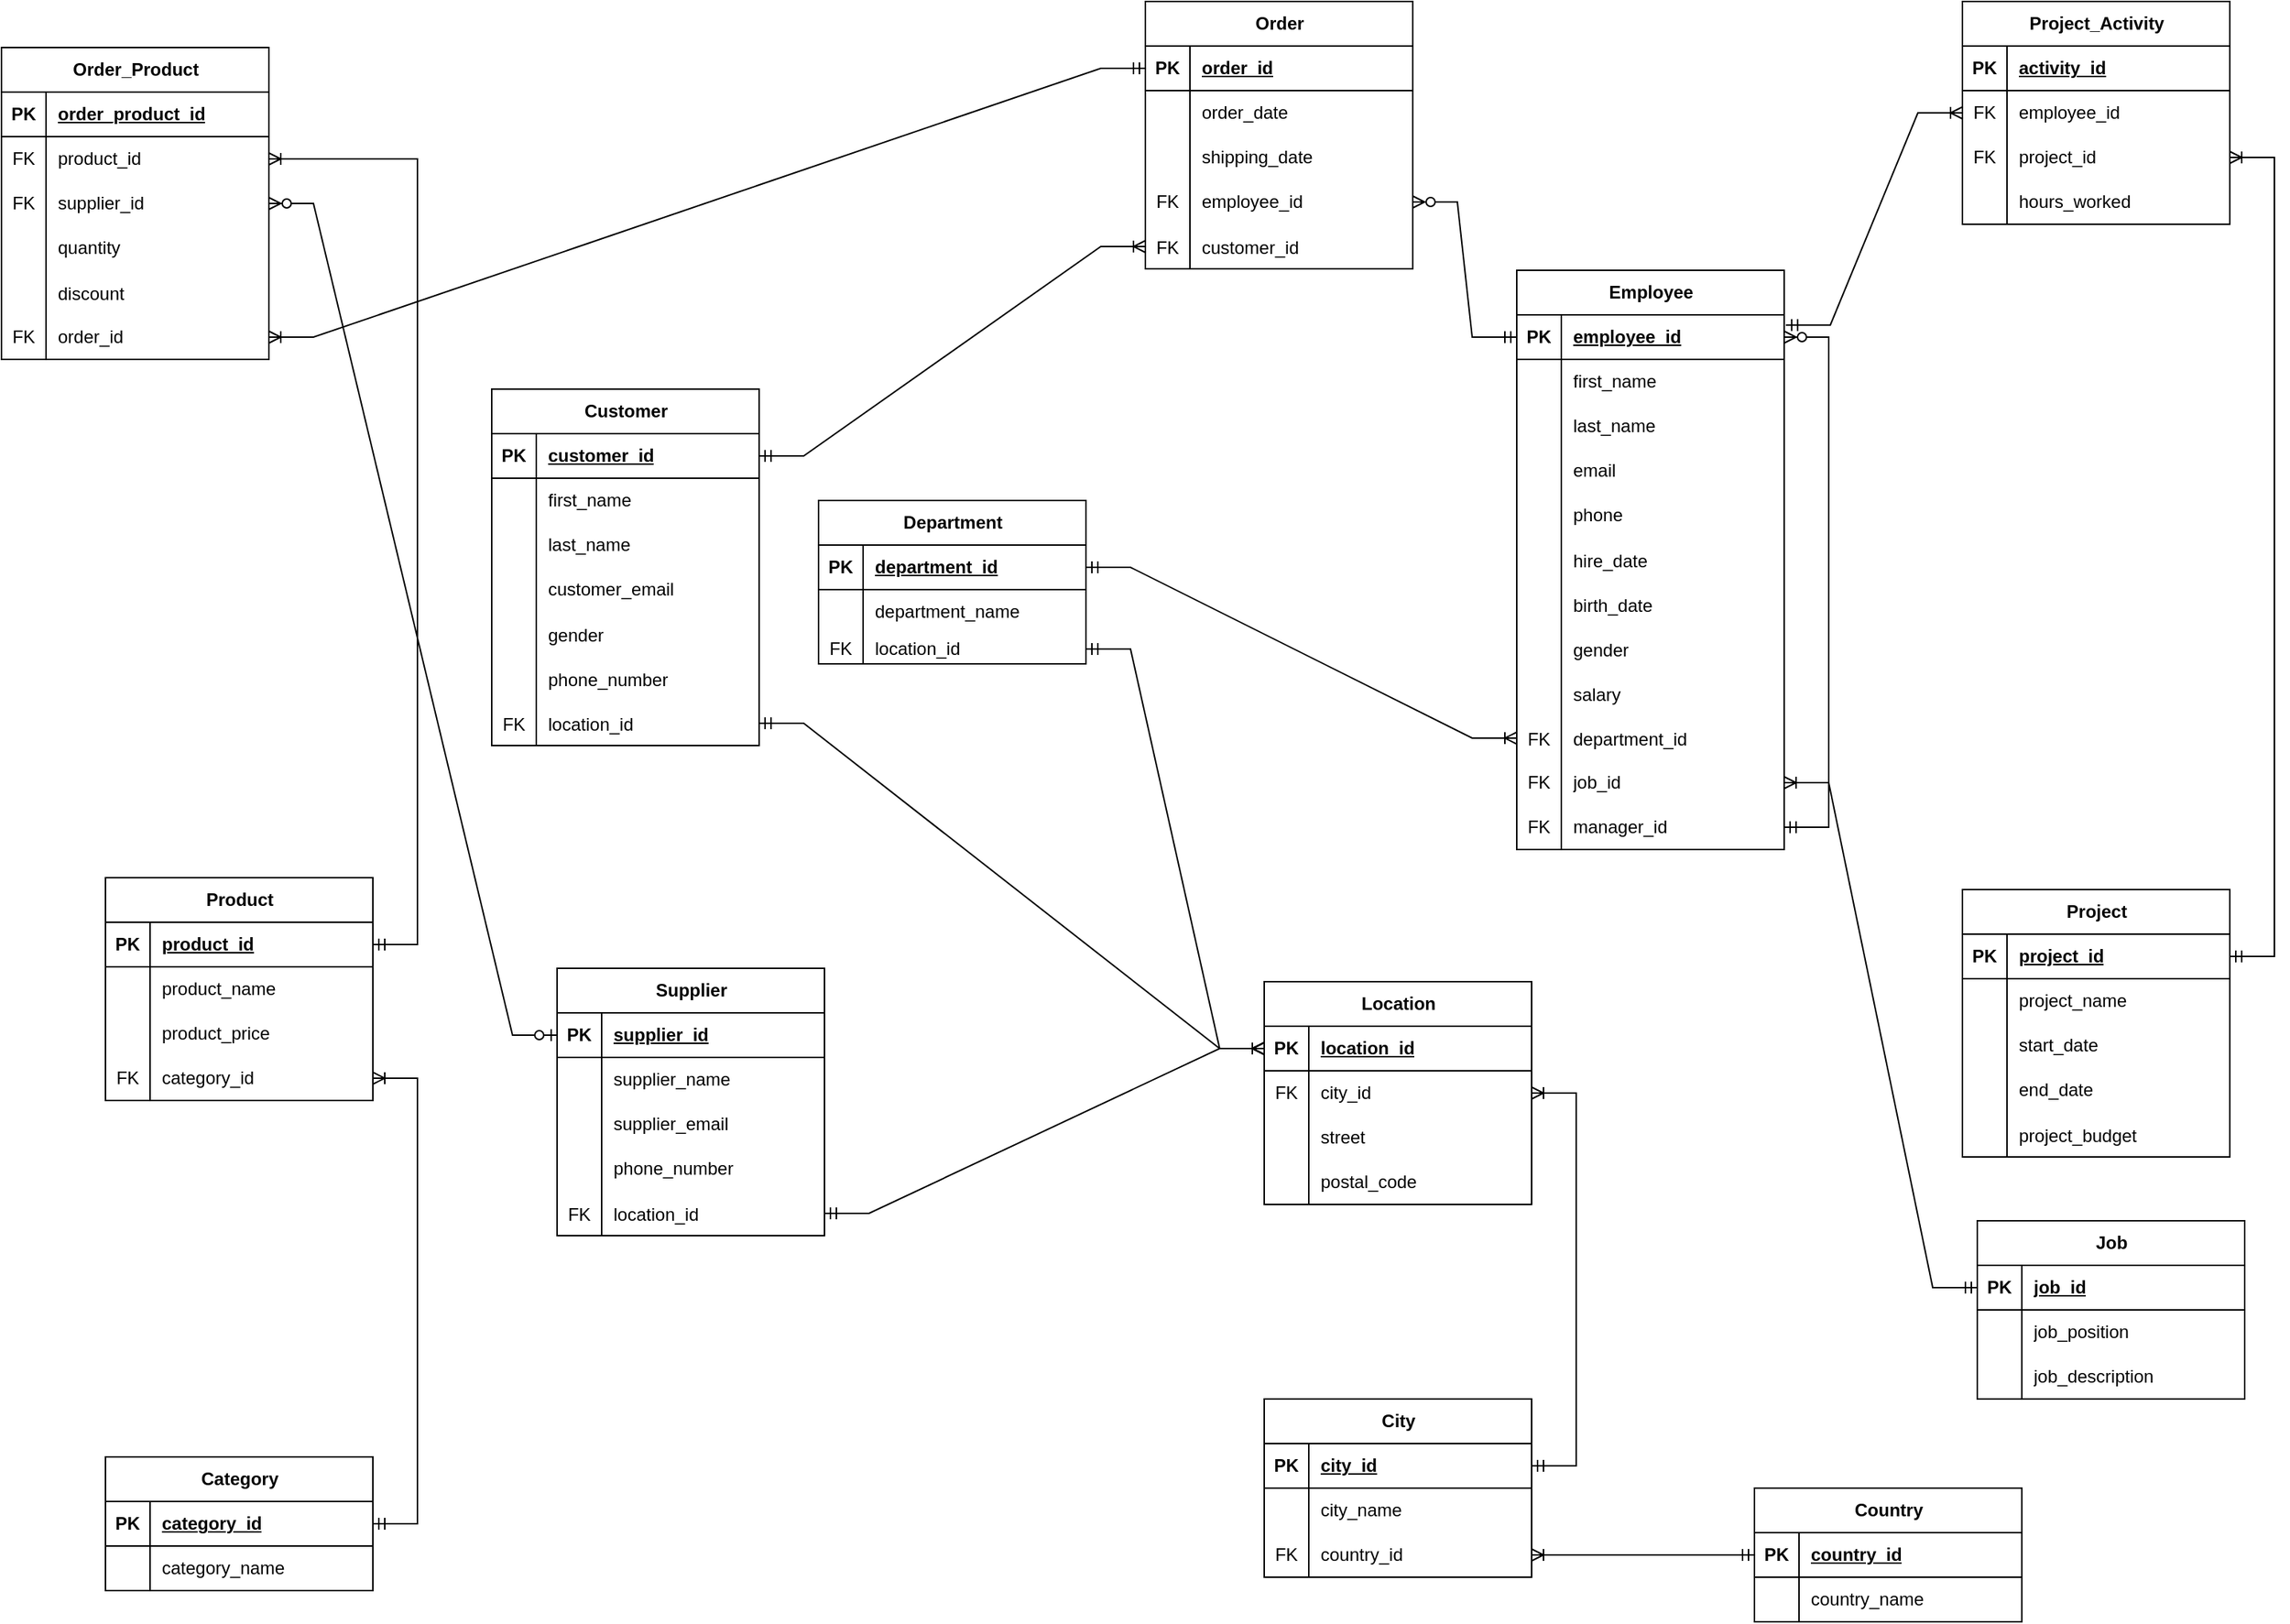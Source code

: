 <mxfile version="21.1.5" type="github">
  <diagram name="Page-1" id="hUHR-C3xGsXHms6EMl2u">
    <mxGraphModel dx="2206" dy="1175" grid="1" gridSize="10" guides="1" tooltips="1" connect="1" arrows="1" fold="1" page="1" pageScale="1" pageWidth="827" pageHeight="1169" math="0" shadow="0">
      <root>
        <mxCell id="0" />
        <mxCell id="1" parent="0" />
        <mxCell id="m65mEpvfyB2NeSzWjemc-5" value="Employee" style="shape=table;startSize=30;container=1;collapsible=1;childLayout=tableLayout;fixedRows=1;rowLines=0;fontStyle=1;align=center;resizeLast=1;html=1;" parent="1" vertex="1">
          <mxGeometry x="1060" y="230" width="180" height="390" as="geometry" />
        </mxCell>
        <mxCell id="m65mEpvfyB2NeSzWjemc-6" value="" style="shape=tableRow;horizontal=0;startSize=0;swimlaneHead=0;swimlaneBody=0;fillColor=none;collapsible=0;dropTarget=0;points=[[0,0.5],[1,0.5]];portConstraint=eastwest;top=0;left=0;right=0;bottom=1;" parent="m65mEpvfyB2NeSzWjemc-5" vertex="1">
          <mxGeometry y="30" width="180" height="30" as="geometry" />
        </mxCell>
        <mxCell id="m65mEpvfyB2NeSzWjemc-7" value="PK" style="shape=partialRectangle;connectable=0;fillColor=none;top=0;left=0;bottom=0;right=0;fontStyle=1;overflow=hidden;whiteSpace=wrap;html=1;" parent="m65mEpvfyB2NeSzWjemc-6" vertex="1">
          <mxGeometry width="30" height="30" as="geometry">
            <mxRectangle width="30" height="30" as="alternateBounds" />
          </mxGeometry>
        </mxCell>
        <mxCell id="m65mEpvfyB2NeSzWjemc-8" value="employee_id" style="shape=partialRectangle;connectable=0;fillColor=none;top=0;left=0;bottom=0;right=0;align=left;spacingLeft=6;fontStyle=5;overflow=hidden;whiteSpace=wrap;html=1;" parent="m65mEpvfyB2NeSzWjemc-6" vertex="1">
          <mxGeometry x="30" width="150" height="30" as="geometry">
            <mxRectangle width="150" height="30" as="alternateBounds" />
          </mxGeometry>
        </mxCell>
        <mxCell id="m65mEpvfyB2NeSzWjemc-9" value="" style="shape=tableRow;horizontal=0;startSize=0;swimlaneHead=0;swimlaneBody=0;fillColor=none;collapsible=0;dropTarget=0;points=[[0,0.5],[1,0.5]];portConstraint=eastwest;top=0;left=0;right=0;bottom=0;" parent="m65mEpvfyB2NeSzWjemc-5" vertex="1">
          <mxGeometry y="60" width="180" height="30" as="geometry" />
        </mxCell>
        <mxCell id="m65mEpvfyB2NeSzWjemc-10" value="" style="shape=partialRectangle;connectable=0;fillColor=none;top=0;left=0;bottom=0;right=0;editable=1;overflow=hidden;whiteSpace=wrap;html=1;" parent="m65mEpvfyB2NeSzWjemc-9" vertex="1">
          <mxGeometry width="30" height="30" as="geometry">
            <mxRectangle width="30" height="30" as="alternateBounds" />
          </mxGeometry>
        </mxCell>
        <mxCell id="m65mEpvfyB2NeSzWjemc-11" value="first_name" style="shape=partialRectangle;connectable=0;fillColor=none;top=0;left=0;bottom=0;right=0;align=left;spacingLeft=6;overflow=hidden;whiteSpace=wrap;html=1;" parent="m65mEpvfyB2NeSzWjemc-9" vertex="1">
          <mxGeometry x="30" width="150" height="30" as="geometry">
            <mxRectangle width="150" height="30" as="alternateBounds" />
          </mxGeometry>
        </mxCell>
        <mxCell id="m65mEpvfyB2NeSzWjemc-12" value="" style="shape=tableRow;horizontal=0;startSize=0;swimlaneHead=0;swimlaneBody=0;fillColor=none;collapsible=0;dropTarget=0;points=[[0,0.5],[1,0.5]];portConstraint=eastwest;top=0;left=0;right=0;bottom=0;" parent="m65mEpvfyB2NeSzWjemc-5" vertex="1">
          <mxGeometry y="90" width="180" height="30" as="geometry" />
        </mxCell>
        <mxCell id="m65mEpvfyB2NeSzWjemc-13" value="" style="shape=partialRectangle;connectable=0;fillColor=none;top=0;left=0;bottom=0;right=0;editable=1;overflow=hidden;whiteSpace=wrap;html=1;" parent="m65mEpvfyB2NeSzWjemc-12" vertex="1">
          <mxGeometry width="30" height="30" as="geometry">
            <mxRectangle width="30" height="30" as="alternateBounds" />
          </mxGeometry>
        </mxCell>
        <mxCell id="m65mEpvfyB2NeSzWjemc-14" value="last_name" style="shape=partialRectangle;connectable=0;fillColor=none;top=0;left=0;bottom=0;right=0;align=left;spacingLeft=6;overflow=hidden;whiteSpace=wrap;html=1;" parent="m65mEpvfyB2NeSzWjemc-12" vertex="1">
          <mxGeometry x="30" width="150" height="30" as="geometry">
            <mxRectangle width="150" height="30" as="alternateBounds" />
          </mxGeometry>
        </mxCell>
        <mxCell id="m65mEpvfyB2NeSzWjemc-15" value="" style="shape=tableRow;horizontal=0;startSize=0;swimlaneHead=0;swimlaneBody=0;fillColor=none;collapsible=0;dropTarget=0;points=[[0,0.5],[1,0.5]];portConstraint=eastwest;top=0;left=0;right=0;bottom=0;" parent="m65mEpvfyB2NeSzWjemc-5" vertex="1">
          <mxGeometry y="120" width="180" height="30" as="geometry" />
        </mxCell>
        <mxCell id="m65mEpvfyB2NeSzWjemc-16" value="" style="shape=partialRectangle;connectable=0;fillColor=none;top=0;left=0;bottom=0;right=0;editable=1;overflow=hidden;whiteSpace=wrap;html=1;" parent="m65mEpvfyB2NeSzWjemc-15" vertex="1">
          <mxGeometry width="30" height="30" as="geometry">
            <mxRectangle width="30" height="30" as="alternateBounds" />
          </mxGeometry>
        </mxCell>
        <mxCell id="m65mEpvfyB2NeSzWjemc-17" value="email" style="shape=partialRectangle;connectable=0;fillColor=none;top=0;left=0;bottom=0;right=0;align=left;spacingLeft=6;overflow=hidden;whiteSpace=wrap;html=1;" parent="m65mEpvfyB2NeSzWjemc-15" vertex="1">
          <mxGeometry x="30" width="150" height="30" as="geometry">
            <mxRectangle width="150" height="30" as="alternateBounds" />
          </mxGeometry>
        </mxCell>
        <mxCell id="m65mEpvfyB2NeSzWjemc-27" value="" style="shape=tableRow;horizontal=0;startSize=0;swimlaneHead=0;swimlaneBody=0;fillColor=none;collapsible=0;dropTarget=0;points=[[0,0.5],[1,0.5]];portConstraint=eastwest;top=0;left=0;right=0;bottom=0;" parent="m65mEpvfyB2NeSzWjemc-5" vertex="1">
          <mxGeometry y="150" width="180" height="30" as="geometry" />
        </mxCell>
        <mxCell id="m65mEpvfyB2NeSzWjemc-28" value="" style="shape=partialRectangle;connectable=0;fillColor=none;top=0;left=0;bottom=0;right=0;fontStyle=0;overflow=hidden;whiteSpace=wrap;html=1;" parent="m65mEpvfyB2NeSzWjemc-27" vertex="1">
          <mxGeometry width="30" height="30" as="geometry">
            <mxRectangle width="30" height="30" as="alternateBounds" />
          </mxGeometry>
        </mxCell>
        <mxCell id="m65mEpvfyB2NeSzWjemc-29" value="phone" style="shape=partialRectangle;connectable=0;fillColor=none;top=0;left=0;bottom=0;right=0;align=left;spacingLeft=6;fontStyle=0;overflow=hidden;whiteSpace=wrap;html=1;" parent="m65mEpvfyB2NeSzWjemc-27" vertex="1">
          <mxGeometry x="30" width="150" height="30" as="geometry">
            <mxRectangle width="150" height="30" as="alternateBounds" />
          </mxGeometry>
        </mxCell>
        <mxCell id="m65mEpvfyB2NeSzWjemc-33" value="" style="shape=tableRow;horizontal=0;startSize=0;swimlaneHead=0;swimlaneBody=0;fillColor=none;collapsible=0;dropTarget=0;points=[[0,0.5],[1,0.5]];portConstraint=eastwest;top=0;left=0;right=0;bottom=0;" parent="m65mEpvfyB2NeSzWjemc-5" vertex="1">
          <mxGeometry y="180" width="180" height="30" as="geometry" />
        </mxCell>
        <mxCell id="m65mEpvfyB2NeSzWjemc-34" value="" style="shape=partialRectangle;connectable=0;fillColor=none;top=0;left=0;bottom=0;right=0;editable=1;overflow=hidden;" parent="m65mEpvfyB2NeSzWjemc-33" vertex="1">
          <mxGeometry width="30" height="30" as="geometry">
            <mxRectangle width="30" height="30" as="alternateBounds" />
          </mxGeometry>
        </mxCell>
        <mxCell id="m65mEpvfyB2NeSzWjemc-35" value="hire_date" style="shape=partialRectangle;connectable=0;fillColor=none;top=0;left=0;bottom=0;right=0;align=left;spacingLeft=6;overflow=hidden;" parent="m65mEpvfyB2NeSzWjemc-33" vertex="1">
          <mxGeometry x="30" width="150" height="30" as="geometry">
            <mxRectangle width="150" height="30" as="alternateBounds" />
          </mxGeometry>
        </mxCell>
        <mxCell id="m65mEpvfyB2NeSzWjemc-58" value="" style="shape=tableRow;horizontal=0;startSize=0;swimlaneHead=0;swimlaneBody=0;fillColor=none;collapsible=0;dropTarget=0;points=[[0,0.5],[1,0.5]];portConstraint=eastwest;top=0;left=0;right=0;bottom=0;" parent="m65mEpvfyB2NeSzWjemc-5" vertex="1">
          <mxGeometry y="210" width="180" height="30" as="geometry" />
        </mxCell>
        <mxCell id="m65mEpvfyB2NeSzWjemc-59" value="" style="shape=partialRectangle;connectable=0;fillColor=none;top=0;left=0;bottom=0;right=0;editable=1;overflow=hidden;" parent="m65mEpvfyB2NeSzWjemc-58" vertex="1">
          <mxGeometry width="30" height="30" as="geometry">
            <mxRectangle width="30" height="30" as="alternateBounds" />
          </mxGeometry>
        </mxCell>
        <mxCell id="m65mEpvfyB2NeSzWjemc-60" value="birth_date" style="shape=partialRectangle;connectable=0;fillColor=none;top=0;left=0;bottom=0;right=0;align=left;spacingLeft=6;overflow=hidden;" parent="m65mEpvfyB2NeSzWjemc-58" vertex="1">
          <mxGeometry x="30" width="150" height="30" as="geometry">
            <mxRectangle width="150" height="30" as="alternateBounds" />
          </mxGeometry>
        </mxCell>
        <mxCell id="m65mEpvfyB2NeSzWjemc-62" value="" style="shape=tableRow;horizontal=0;startSize=0;swimlaneHead=0;swimlaneBody=0;fillColor=none;collapsible=0;dropTarget=0;points=[[0,0.5],[1,0.5]];portConstraint=eastwest;top=0;left=0;right=0;bottom=0;" parent="m65mEpvfyB2NeSzWjemc-5" vertex="1">
          <mxGeometry y="240" width="180" height="30" as="geometry" />
        </mxCell>
        <mxCell id="m65mEpvfyB2NeSzWjemc-63" value="" style="shape=partialRectangle;connectable=0;fillColor=none;top=0;left=0;bottom=0;right=0;editable=1;overflow=hidden;" parent="m65mEpvfyB2NeSzWjemc-62" vertex="1">
          <mxGeometry width="30" height="30" as="geometry">
            <mxRectangle width="30" height="30" as="alternateBounds" />
          </mxGeometry>
        </mxCell>
        <mxCell id="m65mEpvfyB2NeSzWjemc-64" value="gender" style="shape=partialRectangle;connectable=0;fillColor=none;top=0;left=0;bottom=0;right=0;align=left;spacingLeft=6;overflow=hidden;" parent="m65mEpvfyB2NeSzWjemc-62" vertex="1">
          <mxGeometry x="30" width="150" height="30" as="geometry">
            <mxRectangle width="150" height="30" as="alternateBounds" />
          </mxGeometry>
        </mxCell>
        <mxCell id="m65mEpvfyB2NeSzWjemc-67" value="" style="shape=tableRow;horizontal=0;startSize=0;swimlaneHead=0;swimlaneBody=0;fillColor=none;collapsible=0;dropTarget=0;points=[[0,0.5],[1,0.5]];portConstraint=eastwest;top=0;left=0;right=0;bottom=0;" parent="m65mEpvfyB2NeSzWjemc-5" vertex="1">
          <mxGeometry y="270" width="180" height="30" as="geometry" />
        </mxCell>
        <mxCell id="m65mEpvfyB2NeSzWjemc-68" value="" style="shape=partialRectangle;connectable=0;fillColor=none;top=0;left=0;bottom=0;right=0;editable=1;overflow=hidden;" parent="m65mEpvfyB2NeSzWjemc-67" vertex="1">
          <mxGeometry width="30" height="30" as="geometry">
            <mxRectangle width="30" height="30" as="alternateBounds" />
          </mxGeometry>
        </mxCell>
        <mxCell id="m65mEpvfyB2NeSzWjemc-69" value="salary" style="shape=partialRectangle;connectable=0;fillColor=none;top=0;left=0;bottom=0;right=0;align=left;spacingLeft=6;overflow=hidden;" parent="m65mEpvfyB2NeSzWjemc-67" vertex="1">
          <mxGeometry x="30" width="150" height="30" as="geometry">
            <mxRectangle width="150" height="30" as="alternateBounds" />
          </mxGeometry>
        </mxCell>
        <mxCell id="m65mEpvfyB2NeSzWjemc-75" value="" style="shape=tableRow;horizontal=0;startSize=0;swimlaneHead=0;swimlaneBody=0;fillColor=none;collapsible=0;dropTarget=0;points=[[0,0.5],[1,0.5]];portConstraint=eastwest;top=0;left=0;right=0;bottom=0;" parent="m65mEpvfyB2NeSzWjemc-5" vertex="1">
          <mxGeometry y="300" width="180" height="30" as="geometry" />
        </mxCell>
        <mxCell id="m65mEpvfyB2NeSzWjemc-76" value="FK" style="shape=partialRectangle;connectable=0;fillColor=none;top=0;left=0;bottom=0;right=0;editable=1;overflow=hidden;" parent="m65mEpvfyB2NeSzWjemc-75" vertex="1">
          <mxGeometry width="30" height="30" as="geometry">
            <mxRectangle width="30" height="30" as="alternateBounds" />
          </mxGeometry>
        </mxCell>
        <mxCell id="m65mEpvfyB2NeSzWjemc-77" value="department_id" style="shape=partialRectangle;connectable=0;fillColor=none;top=0;left=0;bottom=0;right=0;align=left;spacingLeft=6;overflow=hidden;" parent="m65mEpvfyB2NeSzWjemc-75" vertex="1">
          <mxGeometry x="30" width="150" height="30" as="geometry">
            <mxRectangle width="150" height="30" as="alternateBounds" />
          </mxGeometry>
        </mxCell>
        <mxCell id="m65mEpvfyB2NeSzWjemc-79" value="" style="shape=tableRow;horizontal=0;startSize=0;swimlaneHead=0;swimlaneBody=0;fillColor=none;collapsible=0;dropTarget=0;points=[[0,0.5],[1,0.5]];portConstraint=eastwest;top=0;left=0;right=0;bottom=0;" parent="m65mEpvfyB2NeSzWjemc-5" vertex="1">
          <mxGeometry y="330" width="180" height="30" as="geometry" />
        </mxCell>
        <mxCell id="m65mEpvfyB2NeSzWjemc-80" value="FK" style="shape=partialRectangle;connectable=0;fillColor=none;top=0;left=0;bottom=0;right=0;fontStyle=0;overflow=hidden;whiteSpace=wrap;html=1;" parent="m65mEpvfyB2NeSzWjemc-79" vertex="1">
          <mxGeometry width="30" height="30" as="geometry">
            <mxRectangle width="30" height="30" as="alternateBounds" />
          </mxGeometry>
        </mxCell>
        <mxCell id="m65mEpvfyB2NeSzWjemc-81" value="job_id" style="shape=partialRectangle;connectable=0;fillColor=none;top=0;left=0;bottom=0;right=0;align=left;spacingLeft=6;fontStyle=0;overflow=hidden;whiteSpace=wrap;html=1;" parent="m65mEpvfyB2NeSzWjemc-79" vertex="1">
          <mxGeometry x="30" width="150" height="30" as="geometry">
            <mxRectangle width="150" height="30" as="alternateBounds" />
          </mxGeometry>
        </mxCell>
        <mxCell id="m65mEpvfyB2NeSzWjemc-83" value="" style="shape=tableRow;horizontal=0;startSize=0;swimlaneHead=0;swimlaneBody=0;fillColor=none;collapsible=0;dropTarget=0;points=[[0,0.5],[1,0.5]];portConstraint=eastwest;top=0;left=0;right=0;bottom=0;" parent="m65mEpvfyB2NeSzWjemc-5" vertex="1">
          <mxGeometry y="360" width="180" height="30" as="geometry" />
        </mxCell>
        <mxCell id="m65mEpvfyB2NeSzWjemc-84" value="FK" style="shape=partialRectangle;connectable=0;fillColor=none;top=0;left=0;bottom=0;right=0;fontStyle=0;overflow=hidden;whiteSpace=wrap;html=1;" parent="m65mEpvfyB2NeSzWjemc-83" vertex="1">
          <mxGeometry width="30" height="30" as="geometry">
            <mxRectangle width="30" height="30" as="alternateBounds" />
          </mxGeometry>
        </mxCell>
        <mxCell id="m65mEpvfyB2NeSzWjemc-85" value="manager_id" style="shape=partialRectangle;connectable=0;fillColor=none;top=0;left=0;bottom=0;right=0;align=left;spacingLeft=6;fontStyle=0;overflow=hidden;whiteSpace=wrap;html=1;" parent="m65mEpvfyB2NeSzWjemc-83" vertex="1">
          <mxGeometry x="30" width="150" height="30" as="geometry">
            <mxRectangle width="150" height="30" as="alternateBounds" />
          </mxGeometry>
        </mxCell>
        <mxCell id="m65mEpvfyB2NeSzWjemc-91" value="" style="edgeStyle=entityRelationEdgeStyle;fontSize=12;html=1;endArrow=ERzeroToMany;startArrow=ERmandOne;rounded=0;entryX=1;entryY=0.5;entryDx=0;entryDy=0;" parent="m65mEpvfyB2NeSzWjemc-5" source="m65mEpvfyB2NeSzWjemc-83" target="m65mEpvfyB2NeSzWjemc-6" edge="1">
          <mxGeometry width="100" height="100" relative="1" as="geometry">
            <mxPoint x="180" y="410" as="sourcePoint" />
            <mxPoint x="240" y="40" as="targetPoint" />
          </mxGeometry>
        </mxCell>
        <mxCell id="m65mEpvfyB2NeSzWjemc-92" value="Department" style="shape=table;startSize=30;container=1;collapsible=1;childLayout=tableLayout;fixedRows=1;rowLines=0;fontStyle=1;align=center;resizeLast=1;html=1;" parent="1" vertex="1">
          <mxGeometry x="590" y="385" width="180" height="110" as="geometry" />
        </mxCell>
        <mxCell id="m65mEpvfyB2NeSzWjemc-93" value="" style="shape=tableRow;horizontal=0;startSize=0;swimlaneHead=0;swimlaneBody=0;fillColor=none;collapsible=0;dropTarget=0;points=[[0,0.5],[1,0.5]];portConstraint=eastwest;top=0;left=0;right=0;bottom=1;" parent="m65mEpvfyB2NeSzWjemc-92" vertex="1">
          <mxGeometry y="30" width="180" height="30" as="geometry" />
        </mxCell>
        <mxCell id="m65mEpvfyB2NeSzWjemc-94" value="PK" style="shape=partialRectangle;connectable=0;fillColor=none;top=0;left=0;bottom=0;right=0;fontStyle=1;overflow=hidden;whiteSpace=wrap;html=1;" parent="m65mEpvfyB2NeSzWjemc-93" vertex="1">
          <mxGeometry width="30" height="30" as="geometry">
            <mxRectangle width="30" height="30" as="alternateBounds" />
          </mxGeometry>
        </mxCell>
        <mxCell id="m65mEpvfyB2NeSzWjemc-95" value="department_id" style="shape=partialRectangle;connectable=0;fillColor=none;top=0;left=0;bottom=0;right=0;align=left;spacingLeft=6;fontStyle=5;overflow=hidden;whiteSpace=wrap;html=1;" parent="m65mEpvfyB2NeSzWjemc-93" vertex="1">
          <mxGeometry x="30" width="150" height="30" as="geometry">
            <mxRectangle width="150" height="30" as="alternateBounds" />
          </mxGeometry>
        </mxCell>
        <mxCell id="m65mEpvfyB2NeSzWjemc-96" value="" style="shape=tableRow;horizontal=0;startSize=0;swimlaneHead=0;swimlaneBody=0;fillColor=none;collapsible=0;dropTarget=0;points=[[0,0.5],[1,0.5]];portConstraint=eastwest;top=0;left=0;right=0;bottom=0;" parent="m65mEpvfyB2NeSzWjemc-92" vertex="1">
          <mxGeometry y="60" width="180" height="30" as="geometry" />
        </mxCell>
        <mxCell id="m65mEpvfyB2NeSzWjemc-97" value="" style="shape=partialRectangle;connectable=0;fillColor=none;top=0;left=0;bottom=0;right=0;editable=1;overflow=hidden;whiteSpace=wrap;html=1;" parent="m65mEpvfyB2NeSzWjemc-96" vertex="1">
          <mxGeometry width="30" height="30" as="geometry">
            <mxRectangle width="30" height="30" as="alternateBounds" />
          </mxGeometry>
        </mxCell>
        <mxCell id="m65mEpvfyB2NeSzWjemc-98" value="department_name" style="shape=partialRectangle;connectable=0;fillColor=none;top=0;left=0;bottom=0;right=0;align=left;spacingLeft=6;overflow=hidden;whiteSpace=wrap;html=1;" parent="m65mEpvfyB2NeSzWjemc-96" vertex="1">
          <mxGeometry x="30" width="150" height="30" as="geometry">
            <mxRectangle width="150" height="30" as="alternateBounds" />
          </mxGeometry>
        </mxCell>
        <mxCell id="m65mEpvfyB2NeSzWjemc-99" value="" style="shape=tableRow;horizontal=0;startSize=0;swimlaneHead=0;swimlaneBody=0;fillColor=none;collapsible=0;dropTarget=0;points=[[0,0.5],[1,0.5]];portConstraint=eastwest;top=0;left=0;right=0;bottom=0;" parent="m65mEpvfyB2NeSzWjemc-92" vertex="1">
          <mxGeometry y="90" width="180" height="20" as="geometry" />
        </mxCell>
        <mxCell id="m65mEpvfyB2NeSzWjemc-100" value="FK" style="shape=partialRectangle;connectable=0;fillColor=none;top=0;left=0;bottom=0;right=0;editable=1;overflow=hidden;whiteSpace=wrap;html=1;" parent="m65mEpvfyB2NeSzWjemc-99" vertex="1">
          <mxGeometry width="30" height="20" as="geometry">
            <mxRectangle width="30" height="20" as="alternateBounds" />
          </mxGeometry>
        </mxCell>
        <mxCell id="m65mEpvfyB2NeSzWjemc-101" value="location_id" style="shape=partialRectangle;connectable=0;fillColor=none;top=0;left=0;bottom=0;right=0;align=left;spacingLeft=6;overflow=hidden;whiteSpace=wrap;html=1;" parent="m65mEpvfyB2NeSzWjemc-99" vertex="1">
          <mxGeometry x="30" width="150" height="20" as="geometry">
            <mxRectangle width="150" height="20" as="alternateBounds" />
          </mxGeometry>
        </mxCell>
        <mxCell id="m65mEpvfyB2NeSzWjemc-105" value="" style="edgeStyle=entityRelationEdgeStyle;fontSize=12;html=1;endArrow=ERoneToMany;startArrow=ERmandOne;rounded=0;entryX=0;entryY=0.5;entryDx=0;entryDy=0;exitX=1;exitY=0.5;exitDx=0;exitDy=0;" parent="1" source="m65mEpvfyB2NeSzWjemc-93" target="m65mEpvfyB2NeSzWjemc-75" edge="1">
          <mxGeometry width="100" height="100" relative="1" as="geometry">
            <mxPoint x="390" y="157" as="sourcePoint" />
            <mxPoint x="490" y="57" as="targetPoint" />
          </mxGeometry>
        </mxCell>
        <mxCell id="HeGKp3W-ongJ4uRPwC3Y-2" value="Job" style="shape=table;startSize=30;container=1;collapsible=1;childLayout=tableLayout;fixedRows=1;rowLines=0;fontStyle=1;align=center;resizeLast=1;html=1;" parent="1" vertex="1">
          <mxGeometry x="1370" y="870" width="180" height="120" as="geometry" />
        </mxCell>
        <mxCell id="HeGKp3W-ongJ4uRPwC3Y-3" value="" style="shape=tableRow;horizontal=0;startSize=0;swimlaneHead=0;swimlaneBody=0;fillColor=none;collapsible=0;dropTarget=0;points=[[0,0.5],[1,0.5]];portConstraint=eastwest;top=0;left=0;right=0;bottom=1;" parent="HeGKp3W-ongJ4uRPwC3Y-2" vertex="1">
          <mxGeometry y="30" width="180" height="30" as="geometry" />
        </mxCell>
        <mxCell id="HeGKp3W-ongJ4uRPwC3Y-4" value="PK" style="shape=partialRectangle;connectable=0;fillColor=none;top=0;left=0;bottom=0;right=0;fontStyle=1;overflow=hidden;whiteSpace=wrap;html=1;" parent="HeGKp3W-ongJ4uRPwC3Y-3" vertex="1">
          <mxGeometry width="30" height="30" as="geometry">
            <mxRectangle width="30" height="30" as="alternateBounds" />
          </mxGeometry>
        </mxCell>
        <mxCell id="HeGKp3W-ongJ4uRPwC3Y-5" value="job_id" style="shape=partialRectangle;connectable=0;fillColor=none;top=0;left=0;bottom=0;right=0;align=left;spacingLeft=6;fontStyle=5;overflow=hidden;whiteSpace=wrap;html=1;" parent="HeGKp3W-ongJ4uRPwC3Y-3" vertex="1">
          <mxGeometry x="30" width="150" height="30" as="geometry">
            <mxRectangle width="150" height="30" as="alternateBounds" />
          </mxGeometry>
        </mxCell>
        <mxCell id="HeGKp3W-ongJ4uRPwC3Y-6" value="" style="shape=tableRow;horizontal=0;startSize=0;swimlaneHead=0;swimlaneBody=0;fillColor=none;collapsible=0;dropTarget=0;points=[[0,0.5],[1,0.5]];portConstraint=eastwest;top=0;left=0;right=0;bottom=0;" parent="HeGKp3W-ongJ4uRPwC3Y-2" vertex="1">
          <mxGeometry y="60" width="180" height="30" as="geometry" />
        </mxCell>
        <mxCell id="HeGKp3W-ongJ4uRPwC3Y-7" value="" style="shape=partialRectangle;connectable=0;fillColor=none;top=0;left=0;bottom=0;right=0;editable=1;overflow=hidden;whiteSpace=wrap;html=1;" parent="HeGKp3W-ongJ4uRPwC3Y-6" vertex="1">
          <mxGeometry width="30" height="30" as="geometry">
            <mxRectangle width="30" height="30" as="alternateBounds" />
          </mxGeometry>
        </mxCell>
        <mxCell id="HeGKp3W-ongJ4uRPwC3Y-8" value="job_position" style="shape=partialRectangle;connectable=0;fillColor=none;top=0;left=0;bottom=0;right=0;align=left;spacingLeft=6;overflow=hidden;whiteSpace=wrap;html=1;" parent="HeGKp3W-ongJ4uRPwC3Y-6" vertex="1">
          <mxGeometry x="30" width="150" height="30" as="geometry">
            <mxRectangle width="150" height="30" as="alternateBounds" />
          </mxGeometry>
        </mxCell>
        <mxCell id="HeGKp3W-ongJ4uRPwC3Y-9" value="" style="shape=tableRow;horizontal=0;startSize=0;swimlaneHead=0;swimlaneBody=0;fillColor=none;collapsible=0;dropTarget=0;points=[[0,0.5],[1,0.5]];portConstraint=eastwest;top=0;left=0;right=0;bottom=0;" parent="HeGKp3W-ongJ4uRPwC3Y-2" vertex="1">
          <mxGeometry y="90" width="180" height="30" as="geometry" />
        </mxCell>
        <mxCell id="HeGKp3W-ongJ4uRPwC3Y-10" value="" style="shape=partialRectangle;connectable=0;fillColor=none;top=0;left=0;bottom=0;right=0;editable=1;overflow=hidden;whiteSpace=wrap;html=1;" parent="HeGKp3W-ongJ4uRPwC3Y-9" vertex="1">
          <mxGeometry width="30" height="30" as="geometry">
            <mxRectangle width="30" height="30" as="alternateBounds" />
          </mxGeometry>
        </mxCell>
        <mxCell id="HeGKp3W-ongJ4uRPwC3Y-11" value="job_description" style="shape=partialRectangle;connectable=0;fillColor=none;top=0;left=0;bottom=0;right=0;align=left;spacingLeft=6;overflow=hidden;whiteSpace=wrap;html=1;" parent="HeGKp3W-ongJ4uRPwC3Y-9" vertex="1">
          <mxGeometry x="30" width="150" height="30" as="geometry">
            <mxRectangle width="150" height="30" as="alternateBounds" />
          </mxGeometry>
        </mxCell>
        <mxCell id="HeGKp3W-ongJ4uRPwC3Y-15" value="Project" style="shape=table;startSize=30;container=1;collapsible=1;childLayout=tableLayout;fixedRows=1;rowLines=0;fontStyle=1;align=center;resizeLast=1;html=1;" parent="1" vertex="1">
          <mxGeometry x="1360" y="647" width="180" height="180" as="geometry" />
        </mxCell>
        <mxCell id="HeGKp3W-ongJ4uRPwC3Y-16" value="" style="shape=tableRow;horizontal=0;startSize=0;swimlaneHead=0;swimlaneBody=0;fillColor=none;collapsible=0;dropTarget=0;points=[[0,0.5],[1,0.5]];portConstraint=eastwest;top=0;left=0;right=0;bottom=1;" parent="HeGKp3W-ongJ4uRPwC3Y-15" vertex="1">
          <mxGeometry y="30" width="180" height="30" as="geometry" />
        </mxCell>
        <mxCell id="HeGKp3W-ongJ4uRPwC3Y-17" value="PK" style="shape=partialRectangle;connectable=0;fillColor=none;top=0;left=0;bottom=0;right=0;fontStyle=1;overflow=hidden;whiteSpace=wrap;html=1;" parent="HeGKp3W-ongJ4uRPwC3Y-16" vertex="1">
          <mxGeometry width="30" height="30" as="geometry">
            <mxRectangle width="30" height="30" as="alternateBounds" />
          </mxGeometry>
        </mxCell>
        <mxCell id="HeGKp3W-ongJ4uRPwC3Y-18" value="project_id" style="shape=partialRectangle;connectable=0;fillColor=none;top=0;left=0;bottom=0;right=0;align=left;spacingLeft=6;fontStyle=5;overflow=hidden;whiteSpace=wrap;html=1;" parent="HeGKp3W-ongJ4uRPwC3Y-16" vertex="1">
          <mxGeometry x="30" width="150" height="30" as="geometry">
            <mxRectangle width="150" height="30" as="alternateBounds" />
          </mxGeometry>
        </mxCell>
        <mxCell id="HeGKp3W-ongJ4uRPwC3Y-19" value="" style="shape=tableRow;horizontal=0;startSize=0;swimlaneHead=0;swimlaneBody=0;fillColor=none;collapsible=0;dropTarget=0;points=[[0,0.5],[1,0.5]];portConstraint=eastwest;top=0;left=0;right=0;bottom=0;" parent="HeGKp3W-ongJ4uRPwC3Y-15" vertex="1">
          <mxGeometry y="60" width="180" height="30" as="geometry" />
        </mxCell>
        <mxCell id="HeGKp3W-ongJ4uRPwC3Y-20" value="" style="shape=partialRectangle;connectable=0;fillColor=none;top=0;left=0;bottom=0;right=0;editable=1;overflow=hidden;whiteSpace=wrap;html=1;" parent="HeGKp3W-ongJ4uRPwC3Y-19" vertex="1">
          <mxGeometry width="30" height="30" as="geometry">
            <mxRectangle width="30" height="30" as="alternateBounds" />
          </mxGeometry>
        </mxCell>
        <mxCell id="HeGKp3W-ongJ4uRPwC3Y-21" value="project_name" style="shape=partialRectangle;connectable=0;fillColor=none;top=0;left=0;bottom=0;right=0;align=left;spacingLeft=6;overflow=hidden;whiteSpace=wrap;html=1;" parent="HeGKp3W-ongJ4uRPwC3Y-19" vertex="1">
          <mxGeometry x="30" width="150" height="30" as="geometry">
            <mxRectangle width="150" height="30" as="alternateBounds" />
          </mxGeometry>
        </mxCell>
        <mxCell id="HeGKp3W-ongJ4uRPwC3Y-22" value="" style="shape=tableRow;horizontal=0;startSize=0;swimlaneHead=0;swimlaneBody=0;fillColor=none;collapsible=0;dropTarget=0;points=[[0,0.5],[1,0.5]];portConstraint=eastwest;top=0;left=0;right=0;bottom=0;" parent="HeGKp3W-ongJ4uRPwC3Y-15" vertex="1">
          <mxGeometry y="90" width="180" height="30" as="geometry" />
        </mxCell>
        <mxCell id="HeGKp3W-ongJ4uRPwC3Y-23" value="" style="shape=partialRectangle;connectable=0;fillColor=none;top=0;left=0;bottom=0;right=0;editable=1;overflow=hidden;whiteSpace=wrap;html=1;" parent="HeGKp3W-ongJ4uRPwC3Y-22" vertex="1">
          <mxGeometry width="30" height="30" as="geometry">
            <mxRectangle width="30" height="30" as="alternateBounds" />
          </mxGeometry>
        </mxCell>
        <mxCell id="HeGKp3W-ongJ4uRPwC3Y-24" value="start_date" style="shape=partialRectangle;connectable=0;fillColor=none;top=0;left=0;bottom=0;right=0;align=left;spacingLeft=6;overflow=hidden;whiteSpace=wrap;html=1;" parent="HeGKp3W-ongJ4uRPwC3Y-22" vertex="1">
          <mxGeometry x="30" width="150" height="30" as="geometry">
            <mxRectangle width="150" height="30" as="alternateBounds" />
          </mxGeometry>
        </mxCell>
        <mxCell id="HeGKp3W-ongJ4uRPwC3Y-25" value="" style="shape=tableRow;horizontal=0;startSize=0;swimlaneHead=0;swimlaneBody=0;fillColor=none;collapsible=0;dropTarget=0;points=[[0,0.5],[1,0.5]];portConstraint=eastwest;top=0;left=0;right=0;bottom=0;" parent="HeGKp3W-ongJ4uRPwC3Y-15" vertex="1">
          <mxGeometry y="120" width="180" height="30" as="geometry" />
        </mxCell>
        <mxCell id="HeGKp3W-ongJ4uRPwC3Y-26" value="" style="shape=partialRectangle;connectable=0;fillColor=none;top=0;left=0;bottom=0;right=0;editable=1;overflow=hidden;whiteSpace=wrap;html=1;" parent="HeGKp3W-ongJ4uRPwC3Y-25" vertex="1">
          <mxGeometry width="30" height="30" as="geometry">
            <mxRectangle width="30" height="30" as="alternateBounds" />
          </mxGeometry>
        </mxCell>
        <mxCell id="HeGKp3W-ongJ4uRPwC3Y-27" value="end_date" style="shape=partialRectangle;connectable=0;fillColor=none;top=0;left=0;bottom=0;right=0;align=left;spacingLeft=6;overflow=hidden;whiteSpace=wrap;html=1;" parent="HeGKp3W-ongJ4uRPwC3Y-25" vertex="1">
          <mxGeometry x="30" width="150" height="30" as="geometry">
            <mxRectangle width="150" height="30" as="alternateBounds" />
          </mxGeometry>
        </mxCell>
        <mxCell id="HeGKp3W-ongJ4uRPwC3Y-29" value="" style="shape=tableRow;horizontal=0;startSize=0;swimlaneHead=0;swimlaneBody=0;fillColor=none;collapsible=0;dropTarget=0;points=[[0,0.5],[1,0.5]];portConstraint=eastwest;top=0;left=0;right=0;bottom=0;" parent="HeGKp3W-ongJ4uRPwC3Y-15" vertex="1">
          <mxGeometry y="150" width="180" height="30" as="geometry" />
        </mxCell>
        <mxCell id="HeGKp3W-ongJ4uRPwC3Y-30" value="" style="shape=partialRectangle;connectable=0;fillColor=none;top=0;left=0;bottom=0;right=0;editable=1;overflow=hidden;" parent="HeGKp3W-ongJ4uRPwC3Y-29" vertex="1">
          <mxGeometry width="30" height="30" as="geometry">
            <mxRectangle width="30" height="30" as="alternateBounds" />
          </mxGeometry>
        </mxCell>
        <mxCell id="HeGKp3W-ongJ4uRPwC3Y-31" value="project_budget" style="shape=partialRectangle;connectable=0;fillColor=none;top=0;left=0;bottom=0;right=0;align=left;spacingLeft=6;overflow=hidden;" parent="HeGKp3W-ongJ4uRPwC3Y-29" vertex="1">
          <mxGeometry x="30" width="150" height="30" as="geometry">
            <mxRectangle width="150" height="30" as="alternateBounds" />
          </mxGeometry>
        </mxCell>
        <mxCell id="HeGKp3W-ongJ4uRPwC3Y-32" value="Project_Activity" style="shape=table;startSize=30;container=1;collapsible=1;childLayout=tableLayout;fixedRows=1;rowLines=0;fontStyle=1;align=center;resizeLast=1;html=1;" parent="1" vertex="1">
          <mxGeometry x="1360" y="49" width="180" height="150" as="geometry" />
        </mxCell>
        <mxCell id="HeGKp3W-ongJ4uRPwC3Y-33" value="" style="shape=tableRow;horizontal=0;startSize=0;swimlaneHead=0;swimlaneBody=0;fillColor=none;collapsible=0;dropTarget=0;points=[[0,0.5],[1,0.5]];portConstraint=eastwest;top=0;left=0;right=0;bottom=1;" parent="HeGKp3W-ongJ4uRPwC3Y-32" vertex="1">
          <mxGeometry y="30" width="180" height="30" as="geometry" />
        </mxCell>
        <mxCell id="HeGKp3W-ongJ4uRPwC3Y-34" value="PK" style="shape=partialRectangle;connectable=0;fillColor=none;top=0;left=0;bottom=0;right=0;fontStyle=1;overflow=hidden;whiteSpace=wrap;html=1;" parent="HeGKp3W-ongJ4uRPwC3Y-33" vertex="1">
          <mxGeometry width="30" height="30" as="geometry">
            <mxRectangle width="30" height="30" as="alternateBounds" />
          </mxGeometry>
        </mxCell>
        <mxCell id="HeGKp3W-ongJ4uRPwC3Y-35" value="activity_id" style="shape=partialRectangle;connectable=0;fillColor=none;top=0;left=0;bottom=0;right=0;align=left;spacingLeft=6;fontStyle=5;overflow=hidden;whiteSpace=wrap;html=1;" parent="HeGKp3W-ongJ4uRPwC3Y-33" vertex="1">
          <mxGeometry x="30" width="150" height="30" as="geometry">
            <mxRectangle width="150" height="30" as="alternateBounds" />
          </mxGeometry>
        </mxCell>
        <mxCell id="HeGKp3W-ongJ4uRPwC3Y-36" value="" style="shape=tableRow;horizontal=0;startSize=0;swimlaneHead=0;swimlaneBody=0;fillColor=none;collapsible=0;dropTarget=0;points=[[0,0.5],[1,0.5]];portConstraint=eastwest;top=0;left=0;right=0;bottom=0;" parent="HeGKp3W-ongJ4uRPwC3Y-32" vertex="1">
          <mxGeometry y="60" width="180" height="30" as="geometry" />
        </mxCell>
        <mxCell id="HeGKp3W-ongJ4uRPwC3Y-37" value="FK" style="shape=partialRectangle;connectable=0;fillColor=none;top=0;left=0;bottom=0;right=0;editable=1;overflow=hidden;whiteSpace=wrap;html=1;" parent="HeGKp3W-ongJ4uRPwC3Y-36" vertex="1">
          <mxGeometry width="30" height="30" as="geometry">
            <mxRectangle width="30" height="30" as="alternateBounds" />
          </mxGeometry>
        </mxCell>
        <mxCell id="HeGKp3W-ongJ4uRPwC3Y-38" value="employee_id" style="shape=partialRectangle;connectable=0;fillColor=none;top=0;left=0;bottom=0;right=0;align=left;spacingLeft=6;overflow=hidden;whiteSpace=wrap;html=1;" parent="HeGKp3W-ongJ4uRPwC3Y-36" vertex="1">
          <mxGeometry x="30" width="150" height="30" as="geometry">
            <mxRectangle width="150" height="30" as="alternateBounds" />
          </mxGeometry>
        </mxCell>
        <mxCell id="HeGKp3W-ongJ4uRPwC3Y-178" value="" style="shape=tableRow;horizontal=0;startSize=0;swimlaneHead=0;swimlaneBody=0;fillColor=none;collapsible=0;dropTarget=0;points=[[0,0.5],[1,0.5]];portConstraint=eastwest;top=0;left=0;right=0;bottom=0;" parent="HeGKp3W-ongJ4uRPwC3Y-32" vertex="1">
          <mxGeometry y="90" width="180" height="30" as="geometry" />
        </mxCell>
        <mxCell id="HeGKp3W-ongJ4uRPwC3Y-179" value="FK" style="shape=partialRectangle;connectable=0;fillColor=none;top=0;left=0;bottom=0;right=0;fontStyle=0;overflow=hidden;whiteSpace=wrap;html=1;" parent="HeGKp3W-ongJ4uRPwC3Y-178" vertex="1">
          <mxGeometry width="30" height="30" as="geometry">
            <mxRectangle width="30" height="30" as="alternateBounds" />
          </mxGeometry>
        </mxCell>
        <mxCell id="HeGKp3W-ongJ4uRPwC3Y-180" value="project_id" style="shape=partialRectangle;connectable=0;fillColor=none;top=0;left=0;bottom=0;right=0;align=left;spacingLeft=6;fontStyle=0;overflow=hidden;whiteSpace=wrap;html=1;" parent="HeGKp3W-ongJ4uRPwC3Y-178" vertex="1">
          <mxGeometry x="30" width="150" height="30" as="geometry">
            <mxRectangle width="150" height="30" as="alternateBounds" />
          </mxGeometry>
        </mxCell>
        <mxCell id="HeGKp3W-ongJ4uRPwC3Y-39" value="" style="shape=tableRow;horizontal=0;startSize=0;swimlaneHead=0;swimlaneBody=0;fillColor=none;collapsible=0;dropTarget=0;points=[[0,0.5],[1,0.5]];portConstraint=eastwest;top=0;left=0;right=0;bottom=0;" parent="HeGKp3W-ongJ4uRPwC3Y-32" vertex="1">
          <mxGeometry y="120" width="180" height="30" as="geometry" />
        </mxCell>
        <mxCell id="HeGKp3W-ongJ4uRPwC3Y-40" value="" style="shape=partialRectangle;connectable=0;fillColor=none;top=0;left=0;bottom=0;right=0;editable=1;overflow=hidden;whiteSpace=wrap;html=1;" parent="HeGKp3W-ongJ4uRPwC3Y-39" vertex="1">
          <mxGeometry width="30" height="30" as="geometry">
            <mxRectangle width="30" height="30" as="alternateBounds" />
          </mxGeometry>
        </mxCell>
        <mxCell id="HeGKp3W-ongJ4uRPwC3Y-41" value="hours_worked" style="shape=partialRectangle;connectable=0;fillColor=none;top=0;left=0;bottom=0;right=0;align=left;spacingLeft=6;overflow=hidden;whiteSpace=wrap;html=1;" parent="HeGKp3W-ongJ4uRPwC3Y-39" vertex="1">
          <mxGeometry x="30" width="150" height="30" as="geometry">
            <mxRectangle width="150" height="30" as="alternateBounds" />
          </mxGeometry>
        </mxCell>
        <mxCell id="HeGKp3W-ongJ4uRPwC3Y-45" value="Customer" style="shape=table;startSize=30;container=1;collapsible=1;childLayout=tableLayout;fixedRows=1;rowLines=0;fontStyle=1;align=center;resizeLast=1;html=1;" parent="1" vertex="1">
          <mxGeometry x="370" y="310" width="180" height="240" as="geometry" />
        </mxCell>
        <mxCell id="HeGKp3W-ongJ4uRPwC3Y-46" value="" style="shape=tableRow;horizontal=0;startSize=0;swimlaneHead=0;swimlaneBody=0;fillColor=none;collapsible=0;dropTarget=0;points=[[0,0.5],[1,0.5]];portConstraint=eastwest;top=0;left=0;right=0;bottom=1;" parent="HeGKp3W-ongJ4uRPwC3Y-45" vertex="1">
          <mxGeometry y="30" width="180" height="30" as="geometry" />
        </mxCell>
        <mxCell id="HeGKp3W-ongJ4uRPwC3Y-47" value="PK" style="shape=partialRectangle;connectable=0;fillColor=none;top=0;left=0;bottom=0;right=0;fontStyle=1;overflow=hidden;whiteSpace=wrap;html=1;" parent="HeGKp3W-ongJ4uRPwC3Y-46" vertex="1">
          <mxGeometry width="30" height="30" as="geometry">
            <mxRectangle width="30" height="30" as="alternateBounds" />
          </mxGeometry>
        </mxCell>
        <mxCell id="HeGKp3W-ongJ4uRPwC3Y-48" value="customer_id" style="shape=partialRectangle;connectable=0;fillColor=none;top=0;left=0;bottom=0;right=0;align=left;spacingLeft=6;fontStyle=5;overflow=hidden;whiteSpace=wrap;html=1;" parent="HeGKp3W-ongJ4uRPwC3Y-46" vertex="1">
          <mxGeometry x="30" width="150" height="30" as="geometry">
            <mxRectangle width="150" height="30" as="alternateBounds" />
          </mxGeometry>
        </mxCell>
        <mxCell id="HeGKp3W-ongJ4uRPwC3Y-49" value="" style="shape=tableRow;horizontal=0;startSize=0;swimlaneHead=0;swimlaneBody=0;fillColor=none;collapsible=0;dropTarget=0;points=[[0,0.5],[1,0.5]];portConstraint=eastwest;top=0;left=0;right=0;bottom=0;" parent="HeGKp3W-ongJ4uRPwC3Y-45" vertex="1">
          <mxGeometry y="60" width="180" height="30" as="geometry" />
        </mxCell>
        <mxCell id="HeGKp3W-ongJ4uRPwC3Y-50" value="" style="shape=partialRectangle;connectable=0;fillColor=none;top=0;left=0;bottom=0;right=0;editable=1;overflow=hidden;whiteSpace=wrap;html=1;" parent="HeGKp3W-ongJ4uRPwC3Y-49" vertex="1">
          <mxGeometry width="30" height="30" as="geometry">
            <mxRectangle width="30" height="30" as="alternateBounds" />
          </mxGeometry>
        </mxCell>
        <mxCell id="HeGKp3W-ongJ4uRPwC3Y-51" value="first_name" style="shape=partialRectangle;connectable=0;fillColor=none;top=0;left=0;bottom=0;right=0;align=left;spacingLeft=6;overflow=hidden;whiteSpace=wrap;html=1;" parent="HeGKp3W-ongJ4uRPwC3Y-49" vertex="1">
          <mxGeometry x="30" width="150" height="30" as="geometry">
            <mxRectangle width="150" height="30" as="alternateBounds" />
          </mxGeometry>
        </mxCell>
        <mxCell id="HeGKp3W-ongJ4uRPwC3Y-52" value="" style="shape=tableRow;horizontal=0;startSize=0;swimlaneHead=0;swimlaneBody=0;fillColor=none;collapsible=0;dropTarget=0;points=[[0,0.5],[1,0.5]];portConstraint=eastwest;top=0;left=0;right=0;bottom=0;" parent="HeGKp3W-ongJ4uRPwC3Y-45" vertex="1">
          <mxGeometry y="90" width="180" height="30" as="geometry" />
        </mxCell>
        <mxCell id="HeGKp3W-ongJ4uRPwC3Y-53" value="" style="shape=partialRectangle;connectable=0;fillColor=none;top=0;left=0;bottom=0;right=0;editable=1;overflow=hidden;whiteSpace=wrap;html=1;" parent="HeGKp3W-ongJ4uRPwC3Y-52" vertex="1">
          <mxGeometry width="30" height="30" as="geometry">
            <mxRectangle width="30" height="30" as="alternateBounds" />
          </mxGeometry>
        </mxCell>
        <mxCell id="HeGKp3W-ongJ4uRPwC3Y-54" value="last_name" style="shape=partialRectangle;connectable=0;fillColor=none;top=0;left=0;bottom=0;right=0;align=left;spacingLeft=6;overflow=hidden;whiteSpace=wrap;html=1;" parent="HeGKp3W-ongJ4uRPwC3Y-52" vertex="1">
          <mxGeometry x="30" width="150" height="30" as="geometry">
            <mxRectangle width="150" height="30" as="alternateBounds" />
          </mxGeometry>
        </mxCell>
        <mxCell id="HeGKp3W-ongJ4uRPwC3Y-55" value="" style="shape=tableRow;horizontal=0;startSize=0;swimlaneHead=0;swimlaneBody=0;fillColor=none;collapsible=0;dropTarget=0;points=[[0,0.5],[1,0.5]];portConstraint=eastwest;top=0;left=0;right=0;bottom=0;" parent="HeGKp3W-ongJ4uRPwC3Y-45" vertex="1">
          <mxGeometry y="120" width="180" height="30" as="geometry" />
        </mxCell>
        <mxCell id="HeGKp3W-ongJ4uRPwC3Y-56" value="" style="shape=partialRectangle;connectable=0;fillColor=none;top=0;left=0;bottom=0;right=0;editable=1;overflow=hidden;whiteSpace=wrap;html=1;" parent="HeGKp3W-ongJ4uRPwC3Y-55" vertex="1">
          <mxGeometry width="30" height="30" as="geometry">
            <mxRectangle width="30" height="30" as="alternateBounds" />
          </mxGeometry>
        </mxCell>
        <mxCell id="HeGKp3W-ongJ4uRPwC3Y-57" value="customer_email" style="shape=partialRectangle;connectable=0;fillColor=none;top=0;left=0;bottom=0;right=0;align=left;spacingLeft=6;overflow=hidden;whiteSpace=wrap;html=1;" parent="HeGKp3W-ongJ4uRPwC3Y-55" vertex="1">
          <mxGeometry x="30" width="150" height="30" as="geometry">
            <mxRectangle width="150" height="30" as="alternateBounds" />
          </mxGeometry>
        </mxCell>
        <mxCell id="HeGKp3W-ongJ4uRPwC3Y-59" value="" style="shape=tableRow;horizontal=0;startSize=0;swimlaneHead=0;swimlaneBody=0;fillColor=none;collapsible=0;dropTarget=0;points=[[0,0.5],[1,0.5]];portConstraint=eastwest;top=0;left=0;right=0;bottom=0;" parent="HeGKp3W-ongJ4uRPwC3Y-45" vertex="1">
          <mxGeometry y="150" width="180" height="30" as="geometry" />
        </mxCell>
        <mxCell id="HeGKp3W-ongJ4uRPwC3Y-60" value="" style="shape=partialRectangle;connectable=0;fillColor=none;top=0;left=0;bottom=0;right=0;editable=1;overflow=hidden;" parent="HeGKp3W-ongJ4uRPwC3Y-59" vertex="1">
          <mxGeometry width="30" height="30" as="geometry">
            <mxRectangle width="30" height="30" as="alternateBounds" />
          </mxGeometry>
        </mxCell>
        <mxCell id="HeGKp3W-ongJ4uRPwC3Y-61" value="gender" style="shape=partialRectangle;connectable=0;fillColor=none;top=0;left=0;bottom=0;right=0;align=left;spacingLeft=6;overflow=hidden;" parent="HeGKp3W-ongJ4uRPwC3Y-59" vertex="1">
          <mxGeometry x="30" width="150" height="30" as="geometry">
            <mxRectangle width="150" height="30" as="alternateBounds" />
          </mxGeometry>
        </mxCell>
        <mxCell id="HeGKp3W-ongJ4uRPwC3Y-63" value="" style="shape=tableRow;horizontal=0;startSize=0;swimlaneHead=0;swimlaneBody=0;fillColor=none;collapsible=0;dropTarget=0;points=[[0,0.5],[1,0.5]];portConstraint=eastwest;top=0;left=0;right=0;bottom=0;" parent="HeGKp3W-ongJ4uRPwC3Y-45" vertex="1">
          <mxGeometry y="180" width="180" height="30" as="geometry" />
        </mxCell>
        <mxCell id="HeGKp3W-ongJ4uRPwC3Y-64" value="" style="shape=partialRectangle;connectable=0;fillColor=none;top=0;left=0;bottom=0;right=0;editable=1;overflow=hidden;" parent="HeGKp3W-ongJ4uRPwC3Y-63" vertex="1">
          <mxGeometry width="30" height="30" as="geometry">
            <mxRectangle width="30" height="30" as="alternateBounds" />
          </mxGeometry>
        </mxCell>
        <mxCell id="HeGKp3W-ongJ4uRPwC3Y-65" value="phone_number" style="shape=partialRectangle;connectable=0;fillColor=none;top=0;left=0;bottom=0;right=0;align=left;spacingLeft=6;overflow=hidden;" parent="HeGKp3W-ongJ4uRPwC3Y-63" vertex="1">
          <mxGeometry x="30" width="150" height="30" as="geometry">
            <mxRectangle width="150" height="30" as="alternateBounds" />
          </mxGeometry>
        </mxCell>
        <mxCell id="HeGKp3W-ongJ4uRPwC3Y-67" value="" style="shape=tableRow;horizontal=0;startSize=0;swimlaneHead=0;swimlaneBody=0;fillColor=none;collapsible=0;dropTarget=0;points=[[0,0.5],[1,0.5]];portConstraint=eastwest;top=0;left=0;right=0;bottom=0;" parent="HeGKp3W-ongJ4uRPwC3Y-45" vertex="1">
          <mxGeometry y="210" width="180" height="30" as="geometry" />
        </mxCell>
        <mxCell id="HeGKp3W-ongJ4uRPwC3Y-68" value="FK" style="shape=partialRectangle;connectable=0;fillColor=none;top=0;left=0;bottom=0;right=0;editable=1;overflow=hidden;" parent="HeGKp3W-ongJ4uRPwC3Y-67" vertex="1">
          <mxGeometry width="30" height="30" as="geometry">
            <mxRectangle width="30" height="30" as="alternateBounds" />
          </mxGeometry>
        </mxCell>
        <mxCell id="HeGKp3W-ongJ4uRPwC3Y-69" value="location_id" style="shape=partialRectangle;connectable=0;fillColor=none;top=0;left=0;bottom=0;right=0;align=left;spacingLeft=6;overflow=hidden;" parent="HeGKp3W-ongJ4uRPwC3Y-67" vertex="1">
          <mxGeometry x="30" width="150" height="30" as="geometry">
            <mxRectangle width="150" height="30" as="alternateBounds" />
          </mxGeometry>
        </mxCell>
        <mxCell id="HeGKp3W-ongJ4uRPwC3Y-70" value="Location" style="shape=table;startSize=30;container=1;collapsible=1;childLayout=tableLayout;fixedRows=1;rowLines=0;fontStyle=1;align=center;resizeLast=1;html=1;" parent="1" vertex="1">
          <mxGeometry x="890" y="709" width="180" height="150" as="geometry" />
        </mxCell>
        <mxCell id="HeGKp3W-ongJ4uRPwC3Y-71" value="" style="shape=tableRow;horizontal=0;startSize=0;swimlaneHead=0;swimlaneBody=0;fillColor=none;collapsible=0;dropTarget=0;points=[[0,0.5],[1,0.5]];portConstraint=eastwest;top=0;left=0;right=0;bottom=1;" parent="HeGKp3W-ongJ4uRPwC3Y-70" vertex="1">
          <mxGeometry y="30" width="180" height="30" as="geometry" />
        </mxCell>
        <mxCell id="HeGKp3W-ongJ4uRPwC3Y-72" value="PK" style="shape=partialRectangle;connectable=0;fillColor=none;top=0;left=0;bottom=0;right=0;fontStyle=1;overflow=hidden;whiteSpace=wrap;html=1;" parent="HeGKp3W-ongJ4uRPwC3Y-71" vertex="1">
          <mxGeometry width="30" height="30" as="geometry">
            <mxRectangle width="30" height="30" as="alternateBounds" />
          </mxGeometry>
        </mxCell>
        <mxCell id="HeGKp3W-ongJ4uRPwC3Y-73" value="location_id" style="shape=partialRectangle;connectable=0;fillColor=none;top=0;left=0;bottom=0;right=0;align=left;spacingLeft=6;fontStyle=5;overflow=hidden;whiteSpace=wrap;html=1;" parent="HeGKp3W-ongJ4uRPwC3Y-71" vertex="1">
          <mxGeometry x="30" width="150" height="30" as="geometry">
            <mxRectangle width="150" height="30" as="alternateBounds" />
          </mxGeometry>
        </mxCell>
        <mxCell id="HeGKp3W-ongJ4uRPwC3Y-74" value="" style="shape=tableRow;horizontal=0;startSize=0;swimlaneHead=0;swimlaneBody=0;fillColor=none;collapsible=0;dropTarget=0;points=[[0,0.5],[1,0.5]];portConstraint=eastwest;top=0;left=0;right=0;bottom=0;" parent="HeGKp3W-ongJ4uRPwC3Y-70" vertex="1">
          <mxGeometry y="60" width="180" height="30" as="geometry" />
        </mxCell>
        <mxCell id="HeGKp3W-ongJ4uRPwC3Y-75" value="FK" style="shape=partialRectangle;connectable=0;fillColor=none;top=0;left=0;bottom=0;right=0;editable=1;overflow=hidden;whiteSpace=wrap;html=1;" parent="HeGKp3W-ongJ4uRPwC3Y-74" vertex="1">
          <mxGeometry width="30" height="30" as="geometry">
            <mxRectangle width="30" height="30" as="alternateBounds" />
          </mxGeometry>
        </mxCell>
        <mxCell id="HeGKp3W-ongJ4uRPwC3Y-76" value="city_id" style="shape=partialRectangle;connectable=0;fillColor=none;top=0;left=0;bottom=0;right=0;align=left;spacingLeft=6;overflow=hidden;whiteSpace=wrap;html=1;" parent="HeGKp3W-ongJ4uRPwC3Y-74" vertex="1">
          <mxGeometry x="30" width="150" height="30" as="geometry">
            <mxRectangle width="150" height="30" as="alternateBounds" />
          </mxGeometry>
        </mxCell>
        <mxCell id="HeGKp3W-ongJ4uRPwC3Y-77" value="" style="shape=tableRow;horizontal=0;startSize=0;swimlaneHead=0;swimlaneBody=0;fillColor=none;collapsible=0;dropTarget=0;points=[[0,0.5],[1,0.5]];portConstraint=eastwest;top=0;left=0;right=0;bottom=0;" parent="HeGKp3W-ongJ4uRPwC3Y-70" vertex="1">
          <mxGeometry y="90" width="180" height="30" as="geometry" />
        </mxCell>
        <mxCell id="HeGKp3W-ongJ4uRPwC3Y-78" value="" style="shape=partialRectangle;connectable=0;fillColor=none;top=0;left=0;bottom=0;right=0;editable=1;overflow=hidden;whiteSpace=wrap;html=1;" parent="HeGKp3W-ongJ4uRPwC3Y-77" vertex="1">
          <mxGeometry width="30" height="30" as="geometry">
            <mxRectangle width="30" height="30" as="alternateBounds" />
          </mxGeometry>
        </mxCell>
        <mxCell id="HeGKp3W-ongJ4uRPwC3Y-79" value="street" style="shape=partialRectangle;connectable=0;fillColor=none;top=0;left=0;bottom=0;right=0;align=left;spacingLeft=6;overflow=hidden;whiteSpace=wrap;html=1;" parent="HeGKp3W-ongJ4uRPwC3Y-77" vertex="1">
          <mxGeometry x="30" width="150" height="30" as="geometry">
            <mxRectangle width="150" height="30" as="alternateBounds" />
          </mxGeometry>
        </mxCell>
        <mxCell id="HeGKp3W-ongJ4uRPwC3Y-80" value="" style="shape=tableRow;horizontal=0;startSize=0;swimlaneHead=0;swimlaneBody=0;fillColor=none;collapsible=0;dropTarget=0;points=[[0,0.5],[1,0.5]];portConstraint=eastwest;top=0;left=0;right=0;bottom=0;" parent="HeGKp3W-ongJ4uRPwC3Y-70" vertex="1">
          <mxGeometry y="120" width="180" height="30" as="geometry" />
        </mxCell>
        <mxCell id="HeGKp3W-ongJ4uRPwC3Y-81" value="" style="shape=partialRectangle;connectable=0;fillColor=none;top=0;left=0;bottom=0;right=0;editable=1;overflow=hidden;whiteSpace=wrap;html=1;" parent="HeGKp3W-ongJ4uRPwC3Y-80" vertex="1">
          <mxGeometry width="30" height="30" as="geometry">
            <mxRectangle width="30" height="30" as="alternateBounds" />
          </mxGeometry>
        </mxCell>
        <mxCell id="HeGKp3W-ongJ4uRPwC3Y-82" value="postal_code" style="shape=partialRectangle;connectable=0;fillColor=none;top=0;left=0;bottom=0;right=0;align=left;spacingLeft=6;overflow=hidden;whiteSpace=wrap;html=1;" parent="HeGKp3W-ongJ4uRPwC3Y-80" vertex="1">
          <mxGeometry x="30" width="150" height="30" as="geometry">
            <mxRectangle width="150" height="30" as="alternateBounds" />
          </mxGeometry>
        </mxCell>
        <mxCell id="HeGKp3W-ongJ4uRPwC3Y-83" value="Country" style="shape=table;startSize=30;container=1;collapsible=1;childLayout=tableLayout;fixedRows=1;rowLines=0;fontStyle=1;align=center;resizeLast=1;html=1;" parent="1" vertex="1">
          <mxGeometry x="1220" y="1050" width="180" height="90" as="geometry" />
        </mxCell>
        <mxCell id="HeGKp3W-ongJ4uRPwC3Y-84" value="" style="shape=tableRow;horizontal=0;startSize=0;swimlaneHead=0;swimlaneBody=0;fillColor=none;collapsible=0;dropTarget=0;points=[[0,0.5],[1,0.5]];portConstraint=eastwest;top=0;left=0;right=0;bottom=1;" parent="HeGKp3W-ongJ4uRPwC3Y-83" vertex="1">
          <mxGeometry y="30" width="180" height="30" as="geometry" />
        </mxCell>
        <mxCell id="HeGKp3W-ongJ4uRPwC3Y-85" value="PK" style="shape=partialRectangle;connectable=0;fillColor=none;top=0;left=0;bottom=0;right=0;fontStyle=1;overflow=hidden;whiteSpace=wrap;html=1;" parent="HeGKp3W-ongJ4uRPwC3Y-84" vertex="1">
          <mxGeometry width="30" height="30" as="geometry">
            <mxRectangle width="30" height="30" as="alternateBounds" />
          </mxGeometry>
        </mxCell>
        <mxCell id="HeGKp3W-ongJ4uRPwC3Y-86" value="country_id" style="shape=partialRectangle;connectable=0;fillColor=none;top=0;left=0;bottom=0;right=0;align=left;spacingLeft=6;fontStyle=5;overflow=hidden;whiteSpace=wrap;html=1;" parent="HeGKp3W-ongJ4uRPwC3Y-84" vertex="1">
          <mxGeometry x="30" width="150" height="30" as="geometry">
            <mxRectangle width="150" height="30" as="alternateBounds" />
          </mxGeometry>
        </mxCell>
        <mxCell id="HeGKp3W-ongJ4uRPwC3Y-87" value="" style="shape=tableRow;horizontal=0;startSize=0;swimlaneHead=0;swimlaneBody=0;fillColor=none;collapsible=0;dropTarget=0;points=[[0,0.5],[1,0.5]];portConstraint=eastwest;top=0;left=0;right=0;bottom=0;" parent="HeGKp3W-ongJ4uRPwC3Y-83" vertex="1">
          <mxGeometry y="60" width="180" height="30" as="geometry" />
        </mxCell>
        <mxCell id="HeGKp3W-ongJ4uRPwC3Y-88" value="" style="shape=partialRectangle;connectable=0;fillColor=none;top=0;left=0;bottom=0;right=0;editable=1;overflow=hidden;whiteSpace=wrap;html=1;" parent="HeGKp3W-ongJ4uRPwC3Y-87" vertex="1">
          <mxGeometry width="30" height="30" as="geometry">
            <mxRectangle width="30" height="30" as="alternateBounds" />
          </mxGeometry>
        </mxCell>
        <mxCell id="HeGKp3W-ongJ4uRPwC3Y-89" value="country_name" style="shape=partialRectangle;connectable=0;fillColor=none;top=0;left=0;bottom=0;right=0;align=left;spacingLeft=6;overflow=hidden;whiteSpace=wrap;html=1;" parent="HeGKp3W-ongJ4uRPwC3Y-87" vertex="1">
          <mxGeometry x="30" width="150" height="30" as="geometry">
            <mxRectangle width="150" height="30" as="alternateBounds" />
          </mxGeometry>
        </mxCell>
        <mxCell id="HeGKp3W-ongJ4uRPwC3Y-96" value="City" style="shape=table;startSize=30;container=1;collapsible=1;childLayout=tableLayout;fixedRows=1;rowLines=0;fontStyle=1;align=center;resizeLast=1;html=1;" parent="1" vertex="1">
          <mxGeometry x="890" y="990" width="180" height="120" as="geometry" />
        </mxCell>
        <mxCell id="HeGKp3W-ongJ4uRPwC3Y-97" value="" style="shape=tableRow;horizontal=0;startSize=0;swimlaneHead=0;swimlaneBody=0;fillColor=none;collapsible=0;dropTarget=0;points=[[0,0.5],[1,0.5]];portConstraint=eastwest;top=0;left=0;right=0;bottom=1;" parent="HeGKp3W-ongJ4uRPwC3Y-96" vertex="1">
          <mxGeometry y="30" width="180" height="30" as="geometry" />
        </mxCell>
        <mxCell id="HeGKp3W-ongJ4uRPwC3Y-98" value="PK" style="shape=partialRectangle;connectable=0;fillColor=none;top=0;left=0;bottom=0;right=0;fontStyle=1;overflow=hidden;whiteSpace=wrap;html=1;" parent="HeGKp3W-ongJ4uRPwC3Y-97" vertex="1">
          <mxGeometry width="30" height="30" as="geometry">
            <mxRectangle width="30" height="30" as="alternateBounds" />
          </mxGeometry>
        </mxCell>
        <mxCell id="HeGKp3W-ongJ4uRPwC3Y-99" value="city_id" style="shape=partialRectangle;connectable=0;fillColor=none;top=0;left=0;bottom=0;right=0;align=left;spacingLeft=6;fontStyle=5;overflow=hidden;whiteSpace=wrap;html=1;" parent="HeGKp3W-ongJ4uRPwC3Y-97" vertex="1">
          <mxGeometry x="30" width="150" height="30" as="geometry">
            <mxRectangle width="150" height="30" as="alternateBounds" />
          </mxGeometry>
        </mxCell>
        <mxCell id="HeGKp3W-ongJ4uRPwC3Y-100" value="" style="shape=tableRow;horizontal=0;startSize=0;swimlaneHead=0;swimlaneBody=0;fillColor=none;collapsible=0;dropTarget=0;points=[[0,0.5],[1,0.5]];portConstraint=eastwest;top=0;left=0;right=0;bottom=0;" parent="HeGKp3W-ongJ4uRPwC3Y-96" vertex="1">
          <mxGeometry y="60" width="180" height="30" as="geometry" />
        </mxCell>
        <mxCell id="HeGKp3W-ongJ4uRPwC3Y-101" value="" style="shape=partialRectangle;connectable=0;fillColor=none;top=0;left=0;bottom=0;right=0;editable=1;overflow=hidden;whiteSpace=wrap;html=1;" parent="HeGKp3W-ongJ4uRPwC3Y-100" vertex="1">
          <mxGeometry width="30" height="30" as="geometry">
            <mxRectangle width="30" height="30" as="alternateBounds" />
          </mxGeometry>
        </mxCell>
        <mxCell id="HeGKp3W-ongJ4uRPwC3Y-102" value="city_name" style="shape=partialRectangle;connectable=0;fillColor=none;top=0;left=0;bottom=0;right=0;align=left;spacingLeft=6;overflow=hidden;whiteSpace=wrap;html=1;" parent="HeGKp3W-ongJ4uRPwC3Y-100" vertex="1">
          <mxGeometry x="30" width="150" height="30" as="geometry">
            <mxRectangle width="150" height="30" as="alternateBounds" />
          </mxGeometry>
        </mxCell>
        <mxCell id="HeGKp3W-ongJ4uRPwC3Y-103" value="" style="shape=tableRow;horizontal=0;startSize=0;swimlaneHead=0;swimlaneBody=0;fillColor=none;collapsible=0;dropTarget=0;points=[[0,0.5],[1,0.5]];portConstraint=eastwest;top=0;left=0;right=0;bottom=0;" parent="HeGKp3W-ongJ4uRPwC3Y-96" vertex="1">
          <mxGeometry y="90" width="180" height="30" as="geometry" />
        </mxCell>
        <mxCell id="HeGKp3W-ongJ4uRPwC3Y-104" value="FK" style="shape=partialRectangle;connectable=0;fillColor=none;top=0;left=0;bottom=0;right=0;editable=1;overflow=hidden;whiteSpace=wrap;html=1;" parent="HeGKp3W-ongJ4uRPwC3Y-103" vertex="1">
          <mxGeometry width="30" height="30" as="geometry">
            <mxRectangle width="30" height="30" as="alternateBounds" />
          </mxGeometry>
        </mxCell>
        <mxCell id="HeGKp3W-ongJ4uRPwC3Y-105" value="country_id" style="shape=partialRectangle;connectable=0;fillColor=none;top=0;left=0;bottom=0;right=0;align=left;spacingLeft=6;overflow=hidden;whiteSpace=wrap;html=1;" parent="HeGKp3W-ongJ4uRPwC3Y-103" vertex="1">
          <mxGeometry x="30" width="150" height="30" as="geometry">
            <mxRectangle width="150" height="30" as="alternateBounds" />
          </mxGeometry>
        </mxCell>
        <mxCell id="HeGKp3W-ongJ4uRPwC3Y-109" value="Order" style="shape=table;startSize=30;container=1;collapsible=1;childLayout=tableLayout;fixedRows=1;rowLines=0;fontStyle=1;align=center;resizeLast=1;html=1;" parent="1" vertex="1">
          <mxGeometry x="810" y="49" width="180" height="180" as="geometry" />
        </mxCell>
        <mxCell id="HeGKp3W-ongJ4uRPwC3Y-110" value="" style="shape=tableRow;horizontal=0;startSize=0;swimlaneHead=0;swimlaneBody=0;fillColor=none;collapsible=0;dropTarget=0;points=[[0,0.5],[1,0.5]];portConstraint=eastwest;top=0;left=0;right=0;bottom=1;" parent="HeGKp3W-ongJ4uRPwC3Y-109" vertex="1">
          <mxGeometry y="30" width="180" height="30" as="geometry" />
        </mxCell>
        <mxCell id="HeGKp3W-ongJ4uRPwC3Y-111" value="PK" style="shape=partialRectangle;connectable=0;fillColor=none;top=0;left=0;bottom=0;right=0;fontStyle=1;overflow=hidden;whiteSpace=wrap;html=1;" parent="HeGKp3W-ongJ4uRPwC3Y-110" vertex="1">
          <mxGeometry width="30" height="30" as="geometry">
            <mxRectangle width="30" height="30" as="alternateBounds" />
          </mxGeometry>
        </mxCell>
        <mxCell id="HeGKp3W-ongJ4uRPwC3Y-112" value="order_id" style="shape=partialRectangle;connectable=0;fillColor=none;top=0;left=0;bottom=0;right=0;align=left;spacingLeft=6;fontStyle=5;overflow=hidden;whiteSpace=wrap;html=1;" parent="HeGKp3W-ongJ4uRPwC3Y-110" vertex="1">
          <mxGeometry x="30" width="150" height="30" as="geometry">
            <mxRectangle width="150" height="30" as="alternateBounds" />
          </mxGeometry>
        </mxCell>
        <mxCell id="HeGKp3W-ongJ4uRPwC3Y-113" value="" style="shape=tableRow;horizontal=0;startSize=0;swimlaneHead=0;swimlaneBody=0;fillColor=none;collapsible=0;dropTarget=0;points=[[0,0.5],[1,0.5]];portConstraint=eastwest;top=0;left=0;right=0;bottom=0;" parent="HeGKp3W-ongJ4uRPwC3Y-109" vertex="1">
          <mxGeometry y="60" width="180" height="30" as="geometry" />
        </mxCell>
        <mxCell id="HeGKp3W-ongJ4uRPwC3Y-114" value="" style="shape=partialRectangle;connectable=0;fillColor=none;top=0;left=0;bottom=0;right=0;editable=1;overflow=hidden;whiteSpace=wrap;html=1;" parent="HeGKp3W-ongJ4uRPwC3Y-113" vertex="1">
          <mxGeometry width="30" height="30" as="geometry">
            <mxRectangle width="30" height="30" as="alternateBounds" />
          </mxGeometry>
        </mxCell>
        <mxCell id="HeGKp3W-ongJ4uRPwC3Y-115" value="order_date" style="shape=partialRectangle;connectable=0;fillColor=none;top=0;left=0;bottom=0;right=0;align=left;spacingLeft=6;overflow=hidden;whiteSpace=wrap;html=1;" parent="HeGKp3W-ongJ4uRPwC3Y-113" vertex="1">
          <mxGeometry x="30" width="150" height="30" as="geometry">
            <mxRectangle width="150" height="30" as="alternateBounds" />
          </mxGeometry>
        </mxCell>
        <mxCell id="HeGKp3W-ongJ4uRPwC3Y-116" value="" style="shape=tableRow;horizontal=0;startSize=0;swimlaneHead=0;swimlaneBody=0;fillColor=none;collapsible=0;dropTarget=0;points=[[0,0.5],[1,0.5]];portConstraint=eastwest;top=0;left=0;right=0;bottom=0;" parent="HeGKp3W-ongJ4uRPwC3Y-109" vertex="1">
          <mxGeometry y="90" width="180" height="30" as="geometry" />
        </mxCell>
        <mxCell id="HeGKp3W-ongJ4uRPwC3Y-117" value="" style="shape=partialRectangle;connectable=0;fillColor=none;top=0;left=0;bottom=0;right=0;editable=1;overflow=hidden;whiteSpace=wrap;html=1;" parent="HeGKp3W-ongJ4uRPwC3Y-116" vertex="1">
          <mxGeometry width="30" height="30" as="geometry">
            <mxRectangle width="30" height="30" as="alternateBounds" />
          </mxGeometry>
        </mxCell>
        <mxCell id="HeGKp3W-ongJ4uRPwC3Y-118" value="shipping_date" style="shape=partialRectangle;connectable=0;fillColor=none;top=0;left=0;bottom=0;right=0;align=left;spacingLeft=6;overflow=hidden;whiteSpace=wrap;html=1;" parent="HeGKp3W-ongJ4uRPwC3Y-116" vertex="1">
          <mxGeometry x="30" width="150" height="30" as="geometry">
            <mxRectangle width="150" height="30" as="alternateBounds" />
          </mxGeometry>
        </mxCell>
        <mxCell id="HeGKp3W-ongJ4uRPwC3Y-119" value="" style="shape=tableRow;horizontal=0;startSize=0;swimlaneHead=0;swimlaneBody=0;fillColor=none;collapsible=0;dropTarget=0;points=[[0,0.5],[1,0.5]];portConstraint=eastwest;top=0;left=0;right=0;bottom=0;" parent="HeGKp3W-ongJ4uRPwC3Y-109" vertex="1">
          <mxGeometry y="120" width="180" height="30" as="geometry" />
        </mxCell>
        <mxCell id="HeGKp3W-ongJ4uRPwC3Y-120" value="FK" style="shape=partialRectangle;connectable=0;fillColor=none;top=0;left=0;bottom=0;right=0;editable=1;overflow=hidden;whiteSpace=wrap;html=1;" parent="HeGKp3W-ongJ4uRPwC3Y-119" vertex="1">
          <mxGeometry width="30" height="30" as="geometry">
            <mxRectangle width="30" height="30" as="alternateBounds" />
          </mxGeometry>
        </mxCell>
        <mxCell id="HeGKp3W-ongJ4uRPwC3Y-121" value="employee_id" style="shape=partialRectangle;connectable=0;fillColor=none;top=0;left=0;bottom=0;right=0;align=left;spacingLeft=6;overflow=hidden;whiteSpace=wrap;html=1;" parent="HeGKp3W-ongJ4uRPwC3Y-119" vertex="1">
          <mxGeometry x="30" width="150" height="30" as="geometry">
            <mxRectangle width="150" height="30" as="alternateBounds" />
          </mxGeometry>
        </mxCell>
        <mxCell id="HeGKp3W-ongJ4uRPwC3Y-123" value="" style="shape=tableRow;horizontal=0;startSize=0;swimlaneHead=0;swimlaneBody=0;fillColor=none;collapsible=0;dropTarget=0;points=[[0,0.5],[1,0.5]];portConstraint=eastwest;top=0;left=0;right=0;bottom=0;" parent="HeGKp3W-ongJ4uRPwC3Y-109" vertex="1">
          <mxGeometry y="150" width="180" height="30" as="geometry" />
        </mxCell>
        <mxCell id="HeGKp3W-ongJ4uRPwC3Y-124" value="FK" style="shape=partialRectangle;connectable=0;fillColor=none;top=0;left=0;bottom=0;right=0;editable=1;overflow=hidden;" parent="HeGKp3W-ongJ4uRPwC3Y-123" vertex="1">
          <mxGeometry width="30" height="30" as="geometry">
            <mxRectangle width="30" height="30" as="alternateBounds" />
          </mxGeometry>
        </mxCell>
        <mxCell id="HeGKp3W-ongJ4uRPwC3Y-125" value="customer_id" style="shape=partialRectangle;connectable=0;fillColor=none;top=0;left=0;bottom=0;right=0;align=left;spacingLeft=6;overflow=hidden;" parent="HeGKp3W-ongJ4uRPwC3Y-123" vertex="1">
          <mxGeometry x="30" width="150" height="30" as="geometry">
            <mxRectangle width="150" height="30" as="alternateBounds" />
          </mxGeometry>
        </mxCell>
        <mxCell id="HeGKp3W-ongJ4uRPwC3Y-126" value="Supplier " style="shape=table;startSize=30;container=1;collapsible=1;childLayout=tableLayout;fixedRows=1;rowLines=0;fontStyle=1;align=center;resizeLast=1;html=1;" parent="1" vertex="1">
          <mxGeometry x="414" y="700" width="180" height="180" as="geometry" />
        </mxCell>
        <mxCell id="HeGKp3W-ongJ4uRPwC3Y-127" value="" style="shape=tableRow;horizontal=0;startSize=0;swimlaneHead=0;swimlaneBody=0;fillColor=none;collapsible=0;dropTarget=0;points=[[0,0.5],[1,0.5]];portConstraint=eastwest;top=0;left=0;right=0;bottom=1;" parent="HeGKp3W-ongJ4uRPwC3Y-126" vertex="1">
          <mxGeometry y="30" width="180" height="30" as="geometry" />
        </mxCell>
        <mxCell id="HeGKp3W-ongJ4uRPwC3Y-128" value="PK" style="shape=partialRectangle;connectable=0;fillColor=none;top=0;left=0;bottom=0;right=0;fontStyle=1;overflow=hidden;whiteSpace=wrap;html=1;" parent="HeGKp3W-ongJ4uRPwC3Y-127" vertex="1">
          <mxGeometry width="30" height="30" as="geometry">
            <mxRectangle width="30" height="30" as="alternateBounds" />
          </mxGeometry>
        </mxCell>
        <mxCell id="HeGKp3W-ongJ4uRPwC3Y-129" value="supplier_id" style="shape=partialRectangle;connectable=0;fillColor=none;top=0;left=0;bottom=0;right=0;align=left;spacingLeft=6;fontStyle=5;overflow=hidden;whiteSpace=wrap;html=1;" parent="HeGKp3W-ongJ4uRPwC3Y-127" vertex="1">
          <mxGeometry x="30" width="150" height="30" as="geometry">
            <mxRectangle width="150" height="30" as="alternateBounds" />
          </mxGeometry>
        </mxCell>
        <mxCell id="HeGKp3W-ongJ4uRPwC3Y-130" value="" style="shape=tableRow;horizontal=0;startSize=0;swimlaneHead=0;swimlaneBody=0;fillColor=none;collapsible=0;dropTarget=0;points=[[0,0.5],[1,0.5]];portConstraint=eastwest;top=0;left=0;right=0;bottom=0;" parent="HeGKp3W-ongJ4uRPwC3Y-126" vertex="1">
          <mxGeometry y="60" width="180" height="30" as="geometry" />
        </mxCell>
        <mxCell id="HeGKp3W-ongJ4uRPwC3Y-131" value="" style="shape=partialRectangle;connectable=0;fillColor=none;top=0;left=0;bottom=0;right=0;editable=1;overflow=hidden;whiteSpace=wrap;html=1;" parent="HeGKp3W-ongJ4uRPwC3Y-130" vertex="1">
          <mxGeometry width="30" height="30" as="geometry">
            <mxRectangle width="30" height="30" as="alternateBounds" />
          </mxGeometry>
        </mxCell>
        <mxCell id="HeGKp3W-ongJ4uRPwC3Y-132" value="supplier_name" style="shape=partialRectangle;connectable=0;fillColor=none;top=0;left=0;bottom=0;right=0;align=left;spacingLeft=6;overflow=hidden;whiteSpace=wrap;html=1;" parent="HeGKp3W-ongJ4uRPwC3Y-130" vertex="1">
          <mxGeometry x="30" width="150" height="30" as="geometry">
            <mxRectangle width="150" height="30" as="alternateBounds" />
          </mxGeometry>
        </mxCell>
        <mxCell id="HeGKp3W-ongJ4uRPwC3Y-133" value="" style="shape=tableRow;horizontal=0;startSize=0;swimlaneHead=0;swimlaneBody=0;fillColor=none;collapsible=0;dropTarget=0;points=[[0,0.5],[1,0.5]];portConstraint=eastwest;top=0;left=0;right=0;bottom=0;" parent="HeGKp3W-ongJ4uRPwC3Y-126" vertex="1">
          <mxGeometry y="90" width="180" height="30" as="geometry" />
        </mxCell>
        <mxCell id="HeGKp3W-ongJ4uRPwC3Y-134" value="" style="shape=partialRectangle;connectable=0;fillColor=none;top=0;left=0;bottom=0;right=0;editable=1;overflow=hidden;whiteSpace=wrap;html=1;" parent="HeGKp3W-ongJ4uRPwC3Y-133" vertex="1">
          <mxGeometry width="30" height="30" as="geometry">
            <mxRectangle width="30" height="30" as="alternateBounds" />
          </mxGeometry>
        </mxCell>
        <mxCell id="HeGKp3W-ongJ4uRPwC3Y-135" value="supplier_email" style="shape=partialRectangle;connectable=0;fillColor=none;top=0;left=0;bottom=0;right=0;align=left;spacingLeft=6;overflow=hidden;whiteSpace=wrap;html=1;" parent="HeGKp3W-ongJ4uRPwC3Y-133" vertex="1">
          <mxGeometry x="30" width="150" height="30" as="geometry">
            <mxRectangle width="150" height="30" as="alternateBounds" />
          </mxGeometry>
        </mxCell>
        <mxCell id="HeGKp3W-ongJ4uRPwC3Y-136" value="" style="shape=tableRow;horizontal=0;startSize=0;swimlaneHead=0;swimlaneBody=0;fillColor=none;collapsible=0;dropTarget=0;points=[[0,0.5],[1,0.5]];portConstraint=eastwest;top=0;left=0;right=0;bottom=0;" parent="HeGKp3W-ongJ4uRPwC3Y-126" vertex="1">
          <mxGeometry y="120" width="180" height="30" as="geometry" />
        </mxCell>
        <mxCell id="HeGKp3W-ongJ4uRPwC3Y-137" value="" style="shape=partialRectangle;connectable=0;fillColor=none;top=0;left=0;bottom=0;right=0;editable=1;overflow=hidden;whiteSpace=wrap;html=1;" parent="HeGKp3W-ongJ4uRPwC3Y-136" vertex="1">
          <mxGeometry width="30" height="30" as="geometry">
            <mxRectangle width="30" height="30" as="alternateBounds" />
          </mxGeometry>
        </mxCell>
        <mxCell id="HeGKp3W-ongJ4uRPwC3Y-138" value="phone_number" style="shape=partialRectangle;connectable=0;fillColor=none;top=0;left=0;bottom=0;right=0;align=left;spacingLeft=6;overflow=hidden;whiteSpace=wrap;html=1;" parent="HeGKp3W-ongJ4uRPwC3Y-136" vertex="1">
          <mxGeometry x="30" width="150" height="30" as="geometry">
            <mxRectangle width="150" height="30" as="alternateBounds" />
          </mxGeometry>
        </mxCell>
        <mxCell id="HeGKp3W-ongJ4uRPwC3Y-140" value="" style="shape=tableRow;horizontal=0;startSize=0;swimlaneHead=0;swimlaneBody=0;fillColor=none;collapsible=0;dropTarget=0;points=[[0,0.5],[1,0.5]];portConstraint=eastwest;top=0;left=0;right=0;bottom=0;" parent="HeGKp3W-ongJ4uRPwC3Y-126" vertex="1">
          <mxGeometry y="150" width="180" height="30" as="geometry" />
        </mxCell>
        <mxCell id="HeGKp3W-ongJ4uRPwC3Y-141" value="FK" style="shape=partialRectangle;connectable=0;fillColor=none;top=0;left=0;bottom=0;right=0;editable=1;overflow=hidden;" parent="HeGKp3W-ongJ4uRPwC3Y-140" vertex="1">
          <mxGeometry width="30" height="30" as="geometry">
            <mxRectangle width="30" height="30" as="alternateBounds" />
          </mxGeometry>
        </mxCell>
        <mxCell id="HeGKp3W-ongJ4uRPwC3Y-142" value="location_id" style="shape=partialRectangle;connectable=0;fillColor=none;top=0;left=0;bottom=0;right=0;align=left;spacingLeft=6;overflow=hidden;" parent="HeGKp3W-ongJ4uRPwC3Y-140" vertex="1">
          <mxGeometry x="30" width="150" height="30" as="geometry">
            <mxRectangle width="150" height="30" as="alternateBounds" />
          </mxGeometry>
        </mxCell>
        <mxCell id="HeGKp3W-ongJ4uRPwC3Y-143" value="Category" style="shape=table;startSize=30;container=1;collapsible=1;childLayout=tableLayout;fixedRows=1;rowLines=0;fontStyle=1;align=center;resizeLast=1;html=1;" parent="1" vertex="1">
          <mxGeometry x="110" y="1029" width="180" height="90" as="geometry" />
        </mxCell>
        <mxCell id="HeGKp3W-ongJ4uRPwC3Y-144" value="" style="shape=tableRow;horizontal=0;startSize=0;swimlaneHead=0;swimlaneBody=0;fillColor=none;collapsible=0;dropTarget=0;points=[[0,0.5],[1,0.5]];portConstraint=eastwest;top=0;left=0;right=0;bottom=1;" parent="HeGKp3W-ongJ4uRPwC3Y-143" vertex="1">
          <mxGeometry y="30" width="180" height="30" as="geometry" />
        </mxCell>
        <mxCell id="HeGKp3W-ongJ4uRPwC3Y-145" value="PK" style="shape=partialRectangle;connectable=0;fillColor=none;top=0;left=0;bottom=0;right=0;fontStyle=1;overflow=hidden;whiteSpace=wrap;html=1;" parent="HeGKp3W-ongJ4uRPwC3Y-144" vertex="1">
          <mxGeometry width="30" height="30" as="geometry">
            <mxRectangle width="30" height="30" as="alternateBounds" />
          </mxGeometry>
        </mxCell>
        <mxCell id="HeGKp3W-ongJ4uRPwC3Y-146" value="category_id" style="shape=partialRectangle;connectable=0;fillColor=none;top=0;left=0;bottom=0;right=0;align=left;spacingLeft=6;fontStyle=5;overflow=hidden;whiteSpace=wrap;html=1;" parent="HeGKp3W-ongJ4uRPwC3Y-144" vertex="1">
          <mxGeometry x="30" width="150" height="30" as="geometry">
            <mxRectangle width="150" height="30" as="alternateBounds" />
          </mxGeometry>
        </mxCell>
        <mxCell id="HeGKp3W-ongJ4uRPwC3Y-147" value="" style="shape=tableRow;horizontal=0;startSize=0;swimlaneHead=0;swimlaneBody=0;fillColor=none;collapsible=0;dropTarget=0;points=[[0,0.5],[1,0.5]];portConstraint=eastwest;top=0;left=0;right=0;bottom=0;" parent="HeGKp3W-ongJ4uRPwC3Y-143" vertex="1">
          <mxGeometry y="60" width="180" height="30" as="geometry" />
        </mxCell>
        <mxCell id="HeGKp3W-ongJ4uRPwC3Y-148" value="" style="shape=partialRectangle;connectable=0;fillColor=none;top=0;left=0;bottom=0;right=0;editable=1;overflow=hidden;whiteSpace=wrap;html=1;" parent="HeGKp3W-ongJ4uRPwC3Y-147" vertex="1">
          <mxGeometry width="30" height="30" as="geometry">
            <mxRectangle width="30" height="30" as="alternateBounds" />
          </mxGeometry>
        </mxCell>
        <mxCell id="HeGKp3W-ongJ4uRPwC3Y-149" value="category_name" style="shape=partialRectangle;connectable=0;fillColor=none;top=0;left=0;bottom=0;right=0;align=left;spacingLeft=6;overflow=hidden;whiteSpace=wrap;html=1;" parent="HeGKp3W-ongJ4uRPwC3Y-147" vertex="1">
          <mxGeometry x="30" width="150" height="30" as="geometry">
            <mxRectangle width="150" height="30" as="alternateBounds" />
          </mxGeometry>
        </mxCell>
        <mxCell id="HeGKp3W-ongJ4uRPwC3Y-150" value="Product" style="shape=table;startSize=30;container=1;collapsible=1;childLayout=tableLayout;fixedRows=1;rowLines=0;fontStyle=1;align=center;resizeLast=1;html=1;" parent="1" vertex="1">
          <mxGeometry x="110" y="639" width="180" height="150" as="geometry" />
        </mxCell>
        <mxCell id="HeGKp3W-ongJ4uRPwC3Y-151" value="" style="shape=tableRow;horizontal=0;startSize=0;swimlaneHead=0;swimlaneBody=0;fillColor=none;collapsible=0;dropTarget=0;points=[[0,0.5],[1,0.5]];portConstraint=eastwest;top=0;left=0;right=0;bottom=1;" parent="HeGKp3W-ongJ4uRPwC3Y-150" vertex="1">
          <mxGeometry y="30" width="180" height="30" as="geometry" />
        </mxCell>
        <mxCell id="HeGKp3W-ongJ4uRPwC3Y-152" value="PK" style="shape=partialRectangle;connectable=0;fillColor=none;top=0;left=0;bottom=0;right=0;fontStyle=1;overflow=hidden;whiteSpace=wrap;html=1;" parent="HeGKp3W-ongJ4uRPwC3Y-151" vertex="1">
          <mxGeometry width="30" height="30" as="geometry">
            <mxRectangle width="30" height="30" as="alternateBounds" />
          </mxGeometry>
        </mxCell>
        <mxCell id="HeGKp3W-ongJ4uRPwC3Y-153" value="product_id" style="shape=partialRectangle;connectable=0;fillColor=none;top=0;left=0;bottom=0;right=0;align=left;spacingLeft=6;fontStyle=5;overflow=hidden;whiteSpace=wrap;html=1;" parent="HeGKp3W-ongJ4uRPwC3Y-151" vertex="1">
          <mxGeometry x="30" width="150" height="30" as="geometry">
            <mxRectangle width="150" height="30" as="alternateBounds" />
          </mxGeometry>
        </mxCell>
        <mxCell id="HeGKp3W-ongJ4uRPwC3Y-154" value="" style="shape=tableRow;horizontal=0;startSize=0;swimlaneHead=0;swimlaneBody=0;fillColor=none;collapsible=0;dropTarget=0;points=[[0,0.5],[1,0.5]];portConstraint=eastwest;top=0;left=0;right=0;bottom=0;" parent="HeGKp3W-ongJ4uRPwC3Y-150" vertex="1">
          <mxGeometry y="60" width="180" height="30" as="geometry" />
        </mxCell>
        <mxCell id="HeGKp3W-ongJ4uRPwC3Y-155" value="" style="shape=partialRectangle;connectable=0;fillColor=none;top=0;left=0;bottom=0;right=0;editable=1;overflow=hidden;whiteSpace=wrap;html=1;" parent="HeGKp3W-ongJ4uRPwC3Y-154" vertex="1">
          <mxGeometry width="30" height="30" as="geometry">
            <mxRectangle width="30" height="30" as="alternateBounds" />
          </mxGeometry>
        </mxCell>
        <mxCell id="HeGKp3W-ongJ4uRPwC3Y-156" value="product_name" style="shape=partialRectangle;connectable=0;fillColor=none;top=0;left=0;bottom=0;right=0;align=left;spacingLeft=6;overflow=hidden;whiteSpace=wrap;html=1;" parent="HeGKp3W-ongJ4uRPwC3Y-154" vertex="1">
          <mxGeometry x="30" width="150" height="30" as="geometry">
            <mxRectangle width="150" height="30" as="alternateBounds" />
          </mxGeometry>
        </mxCell>
        <mxCell id="HeGKp3W-ongJ4uRPwC3Y-157" value="" style="shape=tableRow;horizontal=0;startSize=0;swimlaneHead=0;swimlaneBody=0;fillColor=none;collapsible=0;dropTarget=0;points=[[0,0.5],[1,0.5]];portConstraint=eastwest;top=0;left=0;right=0;bottom=0;" parent="HeGKp3W-ongJ4uRPwC3Y-150" vertex="1">
          <mxGeometry y="90" width="180" height="30" as="geometry" />
        </mxCell>
        <mxCell id="HeGKp3W-ongJ4uRPwC3Y-158" value="" style="shape=partialRectangle;connectable=0;fillColor=none;top=0;left=0;bottom=0;right=0;editable=1;overflow=hidden;whiteSpace=wrap;html=1;" parent="HeGKp3W-ongJ4uRPwC3Y-157" vertex="1">
          <mxGeometry width="30" height="30" as="geometry">
            <mxRectangle width="30" height="30" as="alternateBounds" />
          </mxGeometry>
        </mxCell>
        <mxCell id="HeGKp3W-ongJ4uRPwC3Y-159" value="product_price" style="shape=partialRectangle;connectable=0;fillColor=none;top=0;left=0;bottom=0;right=0;align=left;spacingLeft=6;overflow=hidden;whiteSpace=wrap;html=1;" parent="HeGKp3W-ongJ4uRPwC3Y-157" vertex="1">
          <mxGeometry x="30" width="150" height="30" as="geometry">
            <mxRectangle width="150" height="30" as="alternateBounds" />
          </mxGeometry>
        </mxCell>
        <mxCell id="HeGKp3W-ongJ4uRPwC3Y-160" value="" style="shape=tableRow;horizontal=0;startSize=0;swimlaneHead=0;swimlaneBody=0;fillColor=none;collapsible=0;dropTarget=0;points=[[0,0.5],[1,0.5]];portConstraint=eastwest;top=0;left=0;right=0;bottom=0;" parent="HeGKp3W-ongJ4uRPwC3Y-150" vertex="1">
          <mxGeometry y="120" width="180" height="30" as="geometry" />
        </mxCell>
        <mxCell id="HeGKp3W-ongJ4uRPwC3Y-161" value="FK" style="shape=partialRectangle;connectable=0;fillColor=none;top=0;left=0;bottom=0;right=0;editable=1;overflow=hidden;whiteSpace=wrap;html=1;" parent="HeGKp3W-ongJ4uRPwC3Y-160" vertex="1">
          <mxGeometry width="30" height="30" as="geometry">
            <mxRectangle width="30" height="30" as="alternateBounds" />
          </mxGeometry>
        </mxCell>
        <mxCell id="HeGKp3W-ongJ4uRPwC3Y-162" value="category_id" style="shape=partialRectangle;connectable=0;fillColor=none;top=0;left=0;bottom=0;right=0;align=left;spacingLeft=6;overflow=hidden;whiteSpace=wrap;html=1;" parent="HeGKp3W-ongJ4uRPwC3Y-160" vertex="1">
          <mxGeometry x="30" width="150" height="30" as="geometry">
            <mxRectangle width="150" height="30" as="alternateBounds" />
          </mxGeometry>
        </mxCell>
        <mxCell id="HeGKp3W-ongJ4uRPwC3Y-163" value="Order_Product" style="shape=table;startSize=30;container=1;collapsible=1;childLayout=tableLayout;fixedRows=1;rowLines=0;fontStyle=1;align=center;resizeLast=1;html=1;" parent="1" vertex="1">
          <mxGeometry x="40" y="80" width="180" height="210" as="geometry" />
        </mxCell>
        <mxCell id="HeGKp3W-ongJ4uRPwC3Y-164" value="" style="shape=tableRow;horizontal=0;startSize=0;swimlaneHead=0;swimlaneBody=0;fillColor=none;collapsible=0;dropTarget=0;points=[[0,0.5],[1,0.5]];portConstraint=eastwest;top=0;left=0;right=0;bottom=1;" parent="HeGKp3W-ongJ4uRPwC3Y-163" vertex="1">
          <mxGeometry y="30" width="180" height="30" as="geometry" />
        </mxCell>
        <mxCell id="HeGKp3W-ongJ4uRPwC3Y-165" value="PK" style="shape=partialRectangle;connectable=0;fillColor=none;top=0;left=0;bottom=0;right=0;fontStyle=1;overflow=hidden;whiteSpace=wrap;html=1;" parent="HeGKp3W-ongJ4uRPwC3Y-164" vertex="1">
          <mxGeometry width="30" height="30" as="geometry">
            <mxRectangle width="30" height="30" as="alternateBounds" />
          </mxGeometry>
        </mxCell>
        <mxCell id="HeGKp3W-ongJ4uRPwC3Y-166" value="order_product_id" style="shape=partialRectangle;connectable=0;fillColor=none;top=0;left=0;bottom=0;right=0;align=left;spacingLeft=6;fontStyle=5;overflow=hidden;whiteSpace=wrap;html=1;" parent="HeGKp3W-ongJ4uRPwC3Y-164" vertex="1">
          <mxGeometry x="30" width="150" height="30" as="geometry">
            <mxRectangle width="150" height="30" as="alternateBounds" />
          </mxGeometry>
        </mxCell>
        <mxCell id="HeGKp3W-ongJ4uRPwC3Y-167" value="" style="shape=tableRow;horizontal=0;startSize=0;swimlaneHead=0;swimlaneBody=0;fillColor=none;collapsible=0;dropTarget=0;points=[[0,0.5],[1,0.5]];portConstraint=eastwest;top=0;left=0;right=0;bottom=0;" parent="HeGKp3W-ongJ4uRPwC3Y-163" vertex="1">
          <mxGeometry y="60" width="180" height="30" as="geometry" />
        </mxCell>
        <mxCell id="HeGKp3W-ongJ4uRPwC3Y-168" value="FK" style="shape=partialRectangle;connectable=0;fillColor=none;top=0;left=0;bottom=0;right=0;editable=1;overflow=hidden;whiteSpace=wrap;html=1;" parent="HeGKp3W-ongJ4uRPwC3Y-167" vertex="1">
          <mxGeometry width="30" height="30" as="geometry">
            <mxRectangle width="30" height="30" as="alternateBounds" />
          </mxGeometry>
        </mxCell>
        <mxCell id="HeGKp3W-ongJ4uRPwC3Y-169" value="product_id" style="shape=partialRectangle;connectable=0;fillColor=none;top=0;left=0;bottom=0;right=0;align=left;spacingLeft=6;overflow=hidden;whiteSpace=wrap;html=1;" parent="HeGKp3W-ongJ4uRPwC3Y-167" vertex="1">
          <mxGeometry x="30" width="150" height="30" as="geometry">
            <mxRectangle width="150" height="30" as="alternateBounds" />
          </mxGeometry>
        </mxCell>
        <mxCell id="HeGKp3W-ongJ4uRPwC3Y-170" value="" style="shape=tableRow;horizontal=0;startSize=0;swimlaneHead=0;swimlaneBody=0;fillColor=none;collapsible=0;dropTarget=0;points=[[0,0.5],[1,0.5]];portConstraint=eastwest;top=0;left=0;right=0;bottom=0;" parent="HeGKp3W-ongJ4uRPwC3Y-163" vertex="1">
          <mxGeometry y="90" width="180" height="30" as="geometry" />
        </mxCell>
        <mxCell id="HeGKp3W-ongJ4uRPwC3Y-171" value="FK" style="shape=partialRectangle;connectable=0;fillColor=none;top=0;left=0;bottom=0;right=0;editable=1;overflow=hidden;whiteSpace=wrap;html=1;" parent="HeGKp3W-ongJ4uRPwC3Y-170" vertex="1">
          <mxGeometry width="30" height="30" as="geometry">
            <mxRectangle width="30" height="30" as="alternateBounds" />
          </mxGeometry>
        </mxCell>
        <mxCell id="HeGKp3W-ongJ4uRPwC3Y-172" value="supplier_id" style="shape=partialRectangle;connectable=0;fillColor=none;top=0;left=0;bottom=0;right=0;align=left;spacingLeft=6;overflow=hidden;whiteSpace=wrap;html=1;" parent="HeGKp3W-ongJ4uRPwC3Y-170" vertex="1">
          <mxGeometry x="30" width="150" height="30" as="geometry">
            <mxRectangle width="150" height="30" as="alternateBounds" />
          </mxGeometry>
        </mxCell>
        <mxCell id="HeGKp3W-ongJ4uRPwC3Y-173" value="" style="shape=tableRow;horizontal=0;startSize=0;swimlaneHead=0;swimlaneBody=0;fillColor=none;collapsible=0;dropTarget=0;points=[[0,0.5],[1,0.5]];portConstraint=eastwest;top=0;left=0;right=0;bottom=0;" parent="HeGKp3W-ongJ4uRPwC3Y-163" vertex="1">
          <mxGeometry y="120" width="180" height="30" as="geometry" />
        </mxCell>
        <mxCell id="HeGKp3W-ongJ4uRPwC3Y-174" value="" style="shape=partialRectangle;connectable=0;fillColor=none;top=0;left=0;bottom=0;right=0;editable=1;overflow=hidden;whiteSpace=wrap;html=1;" parent="HeGKp3W-ongJ4uRPwC3Y-173" vertex="1">
          <mxGeometry width="30" height="30" as="geometry">
            <mxRectangle width="30" height="30" as="alternateBounds" />
          </mxGeometry>
        </mxCell>
        <mxCell id="HeGKp3W-ongJ4uRPwC3Y-175" value="quantity" style="shape=partialRectangle;connectable=0;fillColor=none;top=0;left=0;bottom=0;right=0;align=left;spacingLeft=6;overflow=hidden;whiteSpace=wrap;html=1;" parent="HeGKp3W-ongJ4uRPwC3Y-173" vertex="1">
          <mxGeometry x="30" width="150" height="30" as="geometry">
            <mxRectangle width="150" height="30" as="alternateBounds" />
          </mxGeometry>
        </mxCell>
        <mxCell id="HeGKp3W-ongJ4uRPwC3Y-212" value="" style="shape=tableRow;horizontal=0;startSize=0;swimlaneHead=0;swimlaneBody=0;fillColor=none;collapsible=0;dropTarget=0;points=[[0,0.5],[1,0.5]];portConstraint=eastwest;top=0;left=0;right=0;bottom=0;" parent="HeGKp3W-ongJ4uRPwC3Y-163" vertex="1">
          <mxGeometry y="150" width="180" height="30" as="geometry" />
        </mxCell>
        <mxCell id="HeGKp3W-ongJ4uRPwC3Y-213" value="" style="shape=partialRectangle;connectable=0;fillColor=none;top=0;left=0;bottom=0;right=0;editable=1;overflow=hidden;" parent="HeGKp3W-ongJ4uRPwC3Y-212" vertex="1">
          <mxGeometry width="30" height="30" as="geometry">
            <mxRectangle width="30" height="30" as="alternateBounds" />
          </mxGeometry>
        </mxCell>
        <mxCell id="HeGKp3W-ongJ4uRPwC3Y-214" value="discount" style="shape=partialRectangle;connectable=0;fillColor=none;top=0;left=0;bottom=0;right=0;align=left;spacingLeft=6;overflow=hidden;" parent="HeGKp3W-ongJ4uRPwC3Y-212" vertex="1">
          <mxGeometry x="30" width="150" height="30" as="geometry">
            <mxRectangle width="150" height="30" as="alternateBounds" />
          </mxGeometry>
        </mxCell>
        <mxCell id="HeGKp3W-ongJ4uRPwC3Y-216" value="" style="shape=tableRow;horizontal=0;startSize=0;swimlaneHead=0;swimlaneBody=0;fillColor=none;collapsible=0;dropTarget=0;points=[[0,0.5],[1,0.5]];portConstraint=eastwest;top=0;left=0;right=0;bottom=0;" parent="HeGKp3W-ongJ4uRPwC3Y-163" vertex="1">
          <mxGeometry y="180" width="180" height="30" as="geometry" />
        </mxCell>
        <mxCell id="HeGKp3W-ongJ4uRPwC3Y-217" value="FK" style="shape=partialRectangle;connectable=0;fillColor=none;top=0;left=0;bottom=0;right=0;fontStyle=0;overflow=hidden;whiteSpace=wrap;html=1;" parent="HeGKp3W-ongJ4uRPwC3Y-216" vertex="1">
          <mxGeometry width="30" height="30" as="geometry">
            <mxRectangle width="30" height="30" as="alternateBounds" />
          </mxGeometry>
        </mxCell>
        <mxCell id="HeGKp3W-ongJ4uRPwC3Y-218" value="order_id" style="shape=partialRectangle;connectable=0;fillColor=none;top=0;left=0;bottom=0;right=0;align=left;spacingLeft=6;fontStyle=0;overflow=hidden;whiteSpace=wrap;html=1;" parent="HeGKp3W-ongJ4uRPwC3Y-216" vertex="1">
          <mxGeometry x="30" width="150" height="30" as="geometry">
            <mxRectangle width="150" height="30" as="alternateBounds" />
          </mxGeometry>
        </mxCell>
        <mxCell id="HeGKp3W-ongJ4uRPwC3Y-181" value="" style="edgeStyle=entityRelationEdgeStyle;fontSize=12;html=1;endArrow=ERoneToMany;startArrow=ERmandOne;rounded=0;entryX=1;entryY=0.5;entryDx=0;entryDy=0;endFill=0;" parent="1" target="HeGKp3W-ongJ4uRPwC3Y-178" edge="1">
          <mxGeometry width="100" height="100" relative="1" as="geometry">
            <mxPoint x="1540" y="692" as="sourcePoint" />
            <mxPoint x="1270" y="427" as="targetPoint" />
          </mxGeometry>
        </mxCell>
        <mxCell id="HeGKp3W-ongJ4uRPwC3Y-183" value="" style="edgeStyle=entityRelationEdgeStyle;fontSize=12;html=1;endArrow=ERoneToMany;startArrow=ERmandOne;rounded=0;exitX=1.006;exitY=0.229;exitDx=0;exitDy=0;entryX=0;entryY=0.5;entryDx=0;entryDy=0;exitPerimeter=0;endFill=0;" parent="1" source="m65mEpvfyB2NeSzWjemc-6" target="HeGKp3W-ongJ4uRPwC3Y-36" edge="1">
          <mxGeometry width="100" height="100" relative="1" as="geometry">
            <mxPoint x="1190" y="617" as="sourcePoint" />
            <mxPoint x="1350" y="457" as="targetPoint" />
          </mxGeometry>
        </mxCell>
        <mxCell id="HeGKp3W-ongJ4uRPwC3Y-199" value="" style="edgeStyle=entityRelationEdgeStyle;fontSize=12;html=1;endArrow=ERoneToMany;startArrow=ERmandOne;rounded=0;exitX=0;exitY=0.5;exitDx=0;exitDy=0;endFill=0;" parent="1" source="HeGKp3W-ongJ4uRPwC3Y-3" target="m65mEpvfyB2NeSzWjemc-79" edge="1">
          <mxGeometry width="100" height="100" relative="1" as="geometry">
            <mxPoint x="1190" y="982" as="sourcePoint" />
            <mxPoint x="1240" y="677" as="targetPoint" />
          </mxGeometry>
        </mxCell>
        <mxCell id="HeGKp3W-ongJ4uRPwC3Y-200" value="" style="edgeStyle=entityRelationEdgeStyle;fontSize=12;html=1;endArrow=ERzeroToMany;startArrow=ERmandOne;rounded=0;entryX=1;entryY=0.5;entryDx=0;entryDy=0;exitX=0;exitY=0.5;exitDx=0;exitDy=0;endFill=0;" parent="1" source="m65mEpvfyB2NeSzWjemc-6" target="HeGKp3W-ongJ4uRPwC3Y-119" edge="1">
          <mxGeometry width="100" height="100" relative="1" as="geometry">
            <mxPoint x="830" y="237" as="sourcePoint" />
            <mxPoint x="1070" y="537" as="targetPoint" />
          </mxGeometry>
        </mxCell>
        <mxCell id="HeGKp3W-ongJ4uRPwC3Y-201" value="" style="edgeStyle=entityRelationEdgeStyle;fontSize=12;html=1;endArrow=ERoneToMany;startArrow=ERmandOne;rounded=0;entryX=0;entryY=0.5;entryDx=0;entryDy=0;exitX=1;exitY=0.5;exitDx=0;exitDy=0;" parent="1" source="HeGKp3W-ongJ4uRPwC3Y-46" target="HeGKp3W-ongJ4uRPwC3Y-123" edge="1">
          <mxGeometry width="100" height="100" relative="1" as="geometry">
            <mxPoint x="470" y="237" as="sourcePoint" />
            <mxPoint x="710" y="537" as="targetPoint" />
          </mxGeometry>
        </mxCell>
        <mxCell id="HeGKp3W-ongJ4uRPwC3Y-202" value="" style="edgeStyle=entityRelationEdgeStyle;fontSize=12;html=1;endArrow=ERmandOne;startArrow=ERoneToMany;rounded=0;exitX=0;exitY=0.5;exitDx=0;exitDy=0;entryX=1;entryY=0.5;entryDx=0;entryDy=0;endFill=0;startFill=0;" parent="1" source="HeGKp3W-ongJ4uRPwC3Y-71" target="HeGKp3W-ongJ4uRPwC3Y-67" edge="1">
          <mxGeometry width="100" height="100" relative="1" as="geometry">
            <mxPoint x="140" y="697" as="sourcePoint" />
            <mxPoint x="220" y="507" as="targetPoint" />
          </mxGeometry>
        </mxCell>
        <mxCell id="HeGKp3W-ongJ4uRPwC3Y-203" value="" style="edgeStyle=entityRelationEdgeStyle;fontSize=12;html=1;endArrow=ERoneToMany;startArrow=ERmandOne;rounded=0;exitX=1;exitY=0.5;exitDx=0;exitDy=0;" parent="1" source="HeGKp3W-ongJ4uRPwC3Y-97" target="HeGKp3W-ongJ4uRPwC3Y-74" edge="1">
          <mxGeometry width="100" height="100" relative="1" as="geometry">
            <mxPoint x="460" y="942" as="sourcePoint" />
            <mxPoint x="460" y="777" as="targetPoint" />
          </mxGeometry>
        </mxCell>
        <mxCell id="HeGKp3W-ongJ4uRPwC3Y-204" value="" style="edgeStyle=entityRelationEdgeStyle;fontSize=12;html=1;endArrow=ERoneToMany;startArrow=ERmandOne;rounded=0;exitX=0;exitY=0.5;exitDx=0;exitDy=0;entryX=1;entryY=0.5;entryDx=0;entryDy=0;" parent="1" source="HeGKp3W-ongJ4uRPwC3Y-84" target="HeGKp3W-ongJ4uRPwC3Y-103" edge="1">
          <mxGeometry width="100" height="100" relative="1" as="geometry">
            <mxPoint x="760" y="972" as="sourcePoint" />
            <mxPoint x="760" y="807" as="targetPoint" />
          </mxGeometry>
        </mxCell>
        <mxCell id="HeGKp3W-ongJ4uRPwC3Y-205" value="" style="edgeStyle=entityRelationEdgeStyle;fontSize=12;html=1;endArrow=ERoneToMany;startArrow=ERmandOne;rounded=0;endFill=0;entryX=1;entryY=0.5;entryDx=0;entryDy=0;exitX=1;exitY=0.5;exitDx=0;exitDy=0;" parent="1" source="HeGKp3W-ongJ4uRPwC3Y-144" target="HeGKp3W-ongJ4uRPwC3Y-160" edge="1">
          <mxGeometry width="100" height="100" relative="1" as="geometry">
            <mxPoint x="500" y="1552" as="sourcePoint" />
            <mxPoint x="620" y="1417" as="targetPoint" />
          </mxGeometry>
        </mxCell>
        <mxCell id="HeGKp3W-ongJ4uRPwC3Y-219" value="" style="edgeStyle=entityRelationEdgeStyle;fontSize=12;html=1;endArrow=ERoneToMany;startArrow=ERmandOne;rounded=0;entryX=1;entryY=0.5;entryDx=0;entryDy=0;exitX=0;exitY=0.5;exitDx=0;exitDy=0;" parent="1" source="HeGKp3W-ongJ4uRPwC3Y-110" target="HeGKp3W-ongJ4uRPwC3Y-216" edge="1">
          <mxGeometry width="100" height="100" relative="1" as="geometry">
            <mxPoint x="510" y="147" as="sourcePoint" />
            <mxPoint x="200" y="227" as="targetPoint" />
          </mxGeometry>
        </mxCell>
        <mxCell id="HeGKp3W-ongJ4uRPwC3Y-220" value="" style="edgeStyle=entityRelationEdgeStyle;fontSize=12;html=1;endArrow=ERoneToMany;startArrow=ERmandOne;rounded=0;" parent="1" source="HeGKp3W-ongJ4uRPwC3Y-151" target="HeGKp3W-ongJ4uRPwC3Y-167" edge="1">
          <mxGeometry width="100" height="100" relative="1" as="geometry">
            <mxPoint x="-120" y="663.5" as="sourcePoint" />
            <mxPoint x="40" y="570.5" as="targetPoint" />
          </mxGeometry>
        </mxCell>
        <mxCell id="HeGKp3W-ongJ4uRPwC3Y-221" value="" style="edgeStyle=entityRelationEdgeStyle;fontSize=12;html=1;endArrow=ERmandOne;startArrow=ERoneToMany;rounded=0;endFill=0;entryX=1;entryY=0.5;entryDx=0;entryDy=0;startFill=0;" parent="1" source="HeGKp3W-ongJ4uRPwC3Y-71" target="m65mEpvfyB2NeSzWjemc-99" edge="1">
          <mxGeometry width="100" height="100" relative="1" as="geometry">
            <mxPoint x="870" y="690" as="sourcePoint" />
            <mxPoint x="550" y="537" as="targetPoint" />
          </mxGeometry>
        </mxCell>
        <mxCell id="HeGKp3W-ongJ4uRPwC3Y-222" value="" style="edgeStyle=entityRelationEdgeStyle;fontSize=12;html=1;endArrow=ERoneToMany;startArrow=ERmandOne;rounded=0;exitX=1;exitY=0.5;exitDx=0;exitDy=0;endFill=0;entryX=0;entryY=0.5;entryDx=0;entryDy=0;" parent="1" source="HeGKp3W-ongJ4uRPwC3Y-140" target="HeGKp3W-ongJ4uRPwC3Y-71" edge="1">
          <mxGeometry width="100" height="100" relative="1" as="geometry">
            <mxPoint x="590" y="1172" as="sourcePoint" />
            <mxPoint x="870" y="770" as="targetPoint" />
          </mxGeometry>
        </mxCell>
        <mxCell id="HeGKp3W-ongJ4uRPwC3Y-224" value="" style="edgeStyle=entityRelationEdgeStyle;fontSize=12;html=1;endArrow=ERzeroToMany;startArrow=ERzeroToOne;rounded=0;entryX=1;entryY=0.5;entryDx=0;entryDy=0;exitX=0;exitY=0.5;exitDx=0;exitDy=0;" parent="1" source="HeGKp3W-ongJ4uRPwC3Y-127" target="HeGKp3W-ongJ4uRPwC3Y-170" edge="1">
          <mxGeometry width="100" height="100" relative="1" as="geometry">
            <mxPoint x="-147" y="487" as="sourcePoint" />
            <mxPoint x="-47" y="387" as="targetPoint" />
          </mxGeometry>
        </mxCell>
      </root>
    </mxGraphModel>
  </diagram>
</mxfile>
